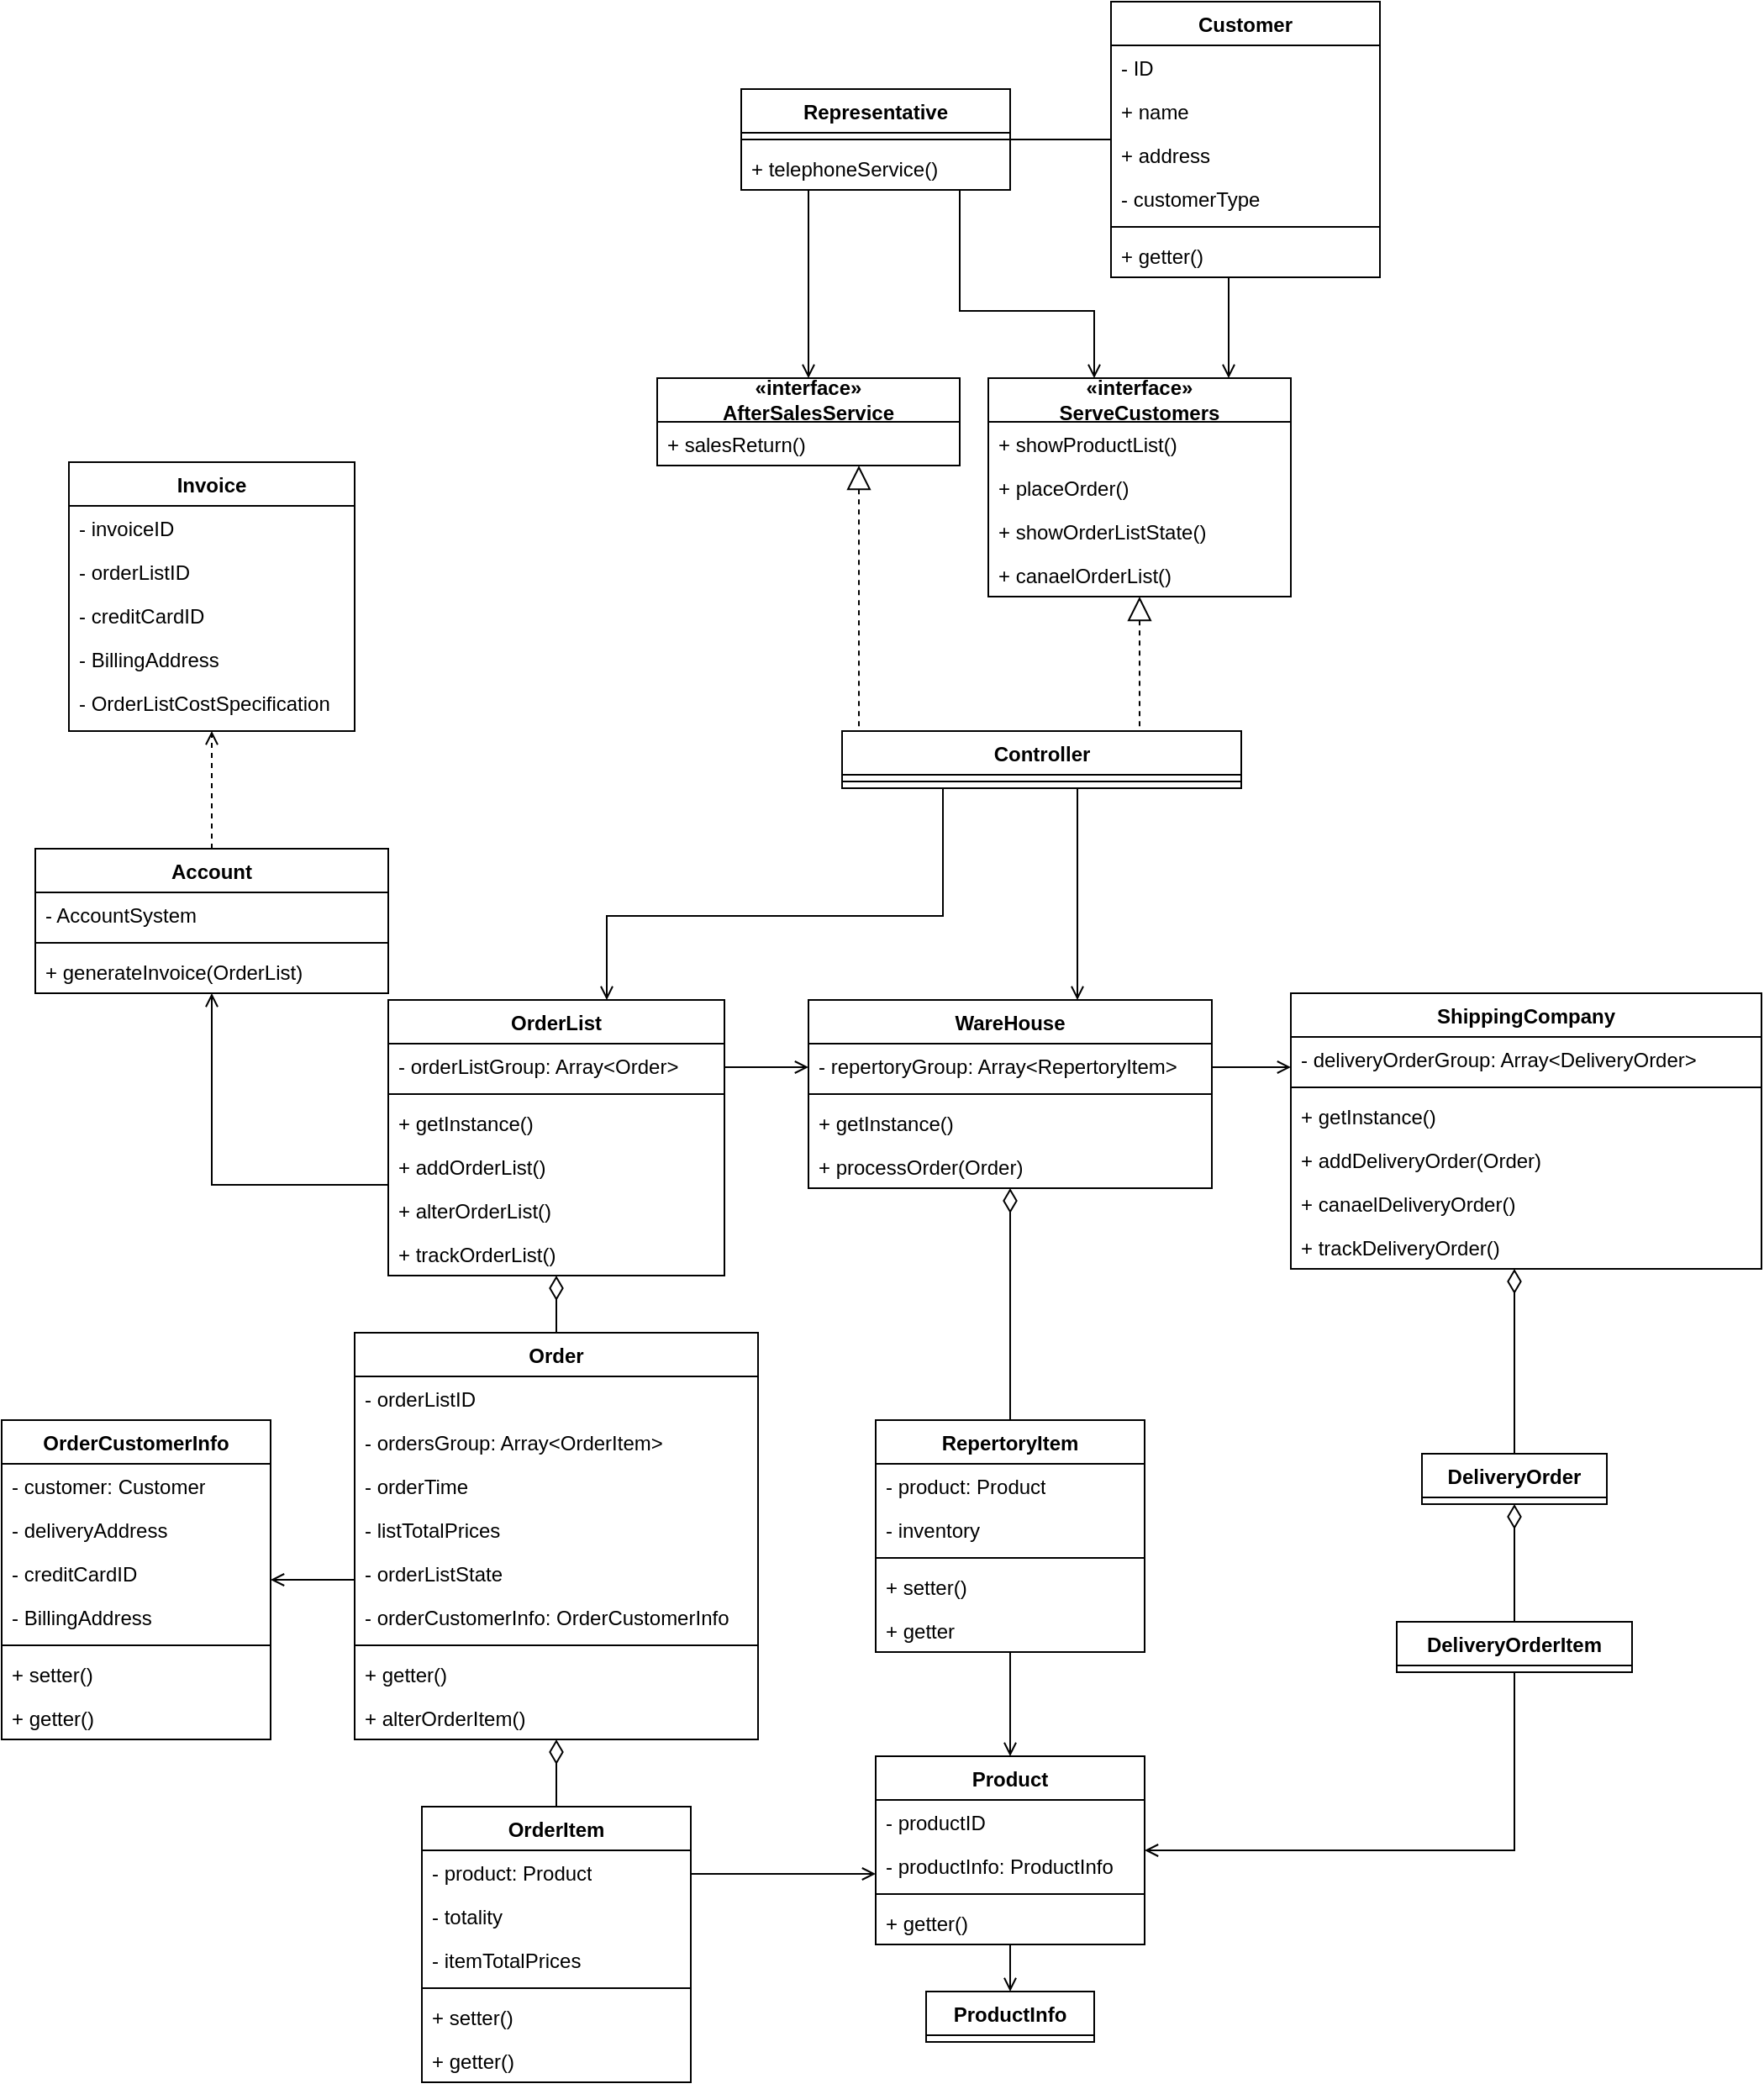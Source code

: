 <mxfile version="24.4.9" type="github" pages="2">
  <diagram name="第 1 页" id="YoLmvKz0ONcq8kvsNemW">
    <mxGraphModel dx="1489" dy="1982" grid="1" gridSize="10" guides="1" tooltips="1" connect="1" arrows="1" fold="1" page="1" pageScale="1" pageWidth="827" pageHeight="1169" math="0" shadow="0">
      <root>
        <mxCell id="0" />
        <mxCell id="1" parent="0" />
        <mxCell id="dGnYGbXjehw-PW8UkwW5-11" style="edgeStyle=orthogonalEdgeStyle;rounded=0;orthogonalLoop=1;jettySize=auto;html=1;endArrow=none;endFill=0;" edge="1" parent="1" source="kag4OPYqTZF7L1LVvonz-3" target="kag4OPYqTZF7L1LVvonz-12">
          <mxGeometry relative="1" as="geometry" />
        </mxCell>
        <mxCell id="dGnYGbXjehw-PW8UkwW5-14" style="edgeStyle=orthogonalEdgeStyle;rounded=0;orthogonalLoop=1;jettySize=auto;html=1;endArrow=open;endFill=0;" edge="1" parent="1" source="kag4OPYqTZF7L1LVvonz-3" target="kag4OPYqTZF7L1LVvonz-122">
          <mxGeometry relative="1" as="geometry">
            <Array as="points">
              <mxPoint x="970" y="-40" />
              <mxPoint x="970" y="-40" />
            </Array>
          </mxGeometry>
        </mxCell>
        <mxCell id="kag4OPYqTZF7L1LVvonz-3" value="Customer" style="swimlane;fontStyle=1;align=center;verticalAlign=top;childLayout=stackLayout;horizontal=1;startSize=26;horizontalStack=0;resizeParent=1;resizeParentMax=0;resizeLast=0;collapsible=1;marginBottom=0;whiteSpace=wrap;html=1;movable=1;resizable=1;rotatable=1;deletable=1;editable=1;locked=0;connectable=1;" parent="1" vertex="1">
          <mxGeometry x="900" y="-224" width="160" height="164" as="geometry" />
        </mxCell>
        <mxCell id="kag4OPYqTZF7L1LVvonz-4" value="- ID" style="text;strokeColor=none;fillColor=none;align=left;verticalAlign=top;spacingLeft=4;spacingRight=4;overflow=hidden;rotatable=1;points=[[0,0.5],[1,0.5]];portConstraint=eastwest;whiteSpace=wrap;html=1;movable=1;resizable=1;deletable=1;editable=1;locked=0;connectable=1;" parent="kag4OPYqTZF7L1LVvonz-3" vertex="1">
          <mxGeometry y="26" width="160" height="26" as="geometry" />
        </mxCell>
        <mxCell id="kag4OPYqTZF7L1LVvonz-5" value="+ name" style="text;strokeColor=none;fillColor=none;align=left;verticalAlign=top;spacingLeft=4;spacingRight=4;overflow=hidden;rotatable=1;points=[[0,0.5],[1,0.5]];portConstraint=eastwest;whiteSpace=wrap;html=1;movable=1;resizable=1;deletable=1;editable=1;locked=0;connectable=1;" parent="kag4OPYqTZF7L1LVvonz-3" vertex="1">
          <mxGeometry y="52" width="160" height="26" as="geometry" />
        </mxCell>
        <mxCell id="kag4OPYqTZF7L1LVvonz-6" value="+ address" style="text;strokeColor=none;fillColor=none;align=left;verticalAlign=top;spacingLeft=4;spacingRight=4;overflow=hidden;rotatable=1;points=[[0,0.5],[1,0.5]];portConstraint=eastwest;whiteSpace=wrap;html=1;movable=1;resizable=1;deletable=1;editable=1;locked=0;connectable=1;" parent="kag4OPYqTZF7L1LVvonz-3" vertex="1">
          <mxGeometry y="78" width="160" height="26" as="geometry" />
        </mxCell>
        <mxCell id="kag4OPYqTZF7L1LVvonz-7" value="- customerType" style="text;strokeColor=none;fillColor=none;align=left;verticalAlign=top;spacingLeft=4;spacingRight=4;overflow=hidden;rotatable=1;points=[[0,0.5],[1,0.5]];portConstraint=eastwest;whiteSpace=wrap;html=1;movable=1;resizable=1;deletable=1;editable=1;locked=0;connectable=1;" parent="kag4OPYqTZF7L1LVvonz-3" vertex="1">
          <mxGeometry y="104" width="160" height="26" as="geometry" />
        </mxCell>
        <mxCell id="kag4OPYqTZF7L1LVvonz-8" value="" style="line;strokeWidth=1;fillColor=none;align=left;verticalAlign=middle;spacingTop=-1;spacingLeft=3;spacingRight=3;rotatable=1;labelPosition=right;points=[];portConstraint=eastwest;strokeColor=inherit;movable=1;resizable=1;deletable=1;editable=1;locked=0;connectable=1;" parent="kag4OPYqTZF7L1LVvonz-3" vertex="1">
          <mxGeometry y="130" width="160" height="8" as="geometry" />
        </mxCell>
        <mxCell id="kag4OPYqTZF7L1LVvonz-9" value="+ getter()" style="text;strokeColor=none;fillColor=none;align=left;verticalAlign=top;spacingLeft=4;spacingRight=4;overflow=hidden;rotatable=1;points=[[0,0.5],[1,0.5]];portConstraint=eastwest;whiteSpace=wrap;html=1;movable=1;resizable=1;deletable=1;editable=1;locked=0;connectable=1;" parent="kag4OPYqTZF7L1LVvonz-3" vertex="1">
          <mxGeometry y="138" width="160" height="26" as="geometry" />
        </mxCell>
        <mxCell id="dGnYGbXjehw-PW8UkwW5-13" style="edgeStyle=orthogonalEdgeStyle;rounded=0;orthogonalLoop=1;jettySize=auto;html=1;endArrow=open;endFill=0;" edge="1" parent="1" source="kag4OPYqTZF7L1LVvonz-12" target="kag4OPYqTZF7L1LVvonz-129">
          <mxGeometry relative="1" as="geometry">
            <Array as="points">
              <mxPoint x="720" y="-80" />
              <mxPoint x="720" y="-80" />
            </Array>
          </mxGeometry>
        </mxCell>
        <mxCell id="dGnYGbXjehw-PW8UkwW5-15" style="edgeStyle=orthogonalEdgeStyle;rounded=0;orthogonalLoop=1;jettySize=auto;html=1;endArrow=open;endFill=0;" edge="1" parent="1" source="kag4OPYqTZF7L1LVvonz-12" target="kag4OPYqTZF7L1LVvonz-122">
          <mxGeometry relative="1" as="geometry">
            <Array as="points">
              <mxPoint x="810" y="-40" />
              <mxPoint x="890" y="-40" />
            </Array>
          </mxGeometry>
        </mxCell>
        <mxCell id="kag4OPYqTZF7L1LVvonz-12" value="Representative" style="swimlane;fontStyle=1;align=center;verticalAlign=top;childLayout=stackLayout;horizontal=1;startSize=26;horizontalStack=0;resizeParent=1;resizeParentMax=0;resizeLast=0;collapsible=1;marginBottom=0;whiteSpace=wrap;html=1;movable=1;resizable=1;rotatable=1;deletable=1;editable=1;locked=0;connectable=1;" parent="1" vertex="1">
          <mxGeometry x="680" y="-172" width="160" height="60" as="geometry" />
        </mxCell>
        <mxCell id="kag4OPYqTZF7L1LVvonz-13" value="" style="line;strokeWidth=1;fillColor=none;align=left;verticalAlign=middle;spacingTop=-1;spacingLeft=3;spacingRight=3;rotatable=1;labelPosition=right;points=[];portConstraint=eastwest;strokeColor=inherit;movable=1;resizable=1;deletable=1;editable=1;locked=0;connectable=1;" parent="kag4OPYqTZF7L1LVvonz-12" vertex="1">
          <mxGeometry y="26" width="160" height="8" as="geometry" />
        </mxCell>
        <mxCell id="kag4OPYqTZF7L1LVvonz-14" value="+ telephoneService()" style="text;strokeColor=none;fillColor=none;align=left;verticalAlign=top;spacingLeft=4;spacingRight=4;overflow=hidden;rotatable=1;points=[[0,0.5],[1,0.5]];portConstraint=eastwest;whiteSpace=wrap;html=1;movable=1;resizable=1;deletable=1;editable=1;locked=0;connectable=1;" parent="kag4OPYqTZF7L1LVvonz-12" vertex="1">
          <mxGeometry y="34" width="160" height="26" as="geometry" />
        </mxCell>
        <mxCell id="dGnYGbXjehw-PW8UkwW5-10" style="edgeStyle=orthogonalEdgeStyle;rounded=0;orthogonalLoop=1;jettySize=auto;html=1;endArrow=open;endFill=0;" edge="1" parent="1" source="kag4OPYqTZF7L1LVvonz-16" target="kag4OPYqTZF7L1LVvonz-21">
          <mxGeometry relative="1" as="geometry" />
        </mxCell>
        <mxCell id="kag4OPYqTZF7L1LVvonz-16" value="Product" style="swimlane;fontStyle=1;align=center;verticalAlign=top;childLayout=stackLayout;horizontal=1;startSize=26;horizontalStack=0;resizeParent=1;resizeParentMax=0;resizeLast=0;collapsible=1;marginBottom=0;whiteSpace=wrap;html=1;movable=1;resizable=1;rotatable=1;deletable=1;editable=1;locked=0;connectable=1;" parent="1" vertex="1">
          <mxGeometry x="760" y="820" width="160" height="112" as="geometry" />
        </mxCell>
        <mxCell id="kag4OPYqTZF7L1LVvonz-17" value="- productID" style="text;strokeColor=none;fillColor=none;align=left;verticalAlign=top;spacingLeft=4;spacingRight=4;overflow=hidden;rotatable=1;points=[[0,0.5],[1,0.5]];portConstraint=eastwest;whiteSpace=wrap;html=1;movable=1;resizable=1;deletable=1;editable=1;locked=0;connectable=1;" parent="kag4OPYqTZF7L1LVvonz-16" vertex="1">
          <mxGeometry y="26" width="160" height="26" as="geometry" />
        </mxCell>
        <mxCell id="kag4OPYqTZF7L1LVvonz-18" value="- productInfo: ProductInfo" style="text;strokeColor=none;fillColor=none;align=left;verticalAlign=top;spacingLeft=4;spacingRight=4;overflow=hidden;rotatable=1;points=[[0,0.5],[1,0.5]];portConstraint=eastwest;whiteSpace=wrap;html=1;movable=1;resizable=1;deletable=1;editable=1;locked=0;connectable=1;" parent="kag4OPYqTZF7L1LVvonz-16" vertex="1">
          <mxGeometry y="52" width="160" height="26" as="geometry" />
        </mxCell>
        <mxCell id="kag4OPYqTZF7L1LVvonz-19" value="" style="line;strokeWidth=1;fillColor=none;align=left;verticalAlign=middle;spacingTop=-1;spacingLeft=3;spacingRight=3;rotatable=1;labelPosition=right;points=[];portConstraint=eastwest;strokeColor=inherit;movable=1;resizable=1;deletable=1;editable=1;locked=0;connectable=1;" parent="kag4OPYqTZF7L1LVvonz-16" vertex="1">
          <mxGeometry y="78" width="160" height="8" as="geometry" />
        </mxCell>
        <mxCell id="kag4OPYqTZF7L1LVvonz-20" value="+ getter()" style="text;strokeColor=none;fillColor=none;align=left;verticalAlign=top;spacingLeft=4;spacingRight=4;overflow=hidden;rotatable=1;points=[[0,0.5],[1,0.5]];portConstraint=eastwest;whiteSpace=wrap;html=1;movable=1;resizable=1;deletable=1;editable=1;locked=0;connectable=1;" parent="kag4OPYqTZF7L1LVvonz-16" vertex="1">
          <mxGeometry y="86" width="160" height="26" as="geometry" />
        </mxCell>
        <mxCell id="kag4OPYqTZF7L1LVvonz-21" value="&lt;div style=&quot;text-align: left;&quot;&gt;&lt;span style=&quot;background-color: initial;&quot;&gt;ProductInfo&lt;/span&gt;&lt;/div&gt;" style="swimlane;fontStyle=1;align=center;verticalAlign=top;childLayout=stackLayout;horizontal=1;startSize=26;horizontalStack=0;resizeParent=1;resizeParentMax=0;resizeLast=0;collapsible=1;marginBottom=0;whiteSpace=wrap;html=1;movable=1;resizable=1;rotatable=1;deletable=1;editable=1;locked=0;connectable=1;" parent="1" vertex="1" collapsed="1">
          <mxGeometry x="790" y="960" width="100" height="30" as="geometry">
            <mxRectangle x="760" y="980" width="160" height="164" as="alternateBounds" />
          </mxGeometry>
        </mxCell>
        <mxCell id="kag4OPYqTZF7L1LVvonz-22" value="+ productID" style="text;strokeColor=none;fillColor=none;align=left;verticalAlign=top;spacingLeft=4;spacingRight=4;overflow=hidden;rotatable=1;points=[[0,0.5],[1,0.5]];portConstraint=eastwest;whiteSpace=wrap;html=1;movable=1;resizable=1;deletable=1;editable=1;locked=0;connectable=1;" parent="kag4OPYqTZF7L1LVvonz-21" vertex="1">
          <mxGeometry y="26" width="160" height="26" as="geometry" />
        </mxCell>
        <mxCell id="kag4OPYqTZF7L1LVvonz-23" value="+ productName" style="text;strokeColor=none;fillColor=none;align=left;verticalAlign=top;spacingLeft=4;spacingRight=4;overflow=hidden;rotatable=1;points=[[0,0.5],[1,0.5]];portConstraint=eastwest;whiteSpace=wrap;html=1;movable=1;resizable=1;deletable=1;editable=1;locked=0;connectable=1;" parent="kag4OPYqTZF7L1LVvonz-21" vertex="1">
          <mxGeometry y="52" width="160" height="26" as="geometry" />
        </mxCell>
        <mxCell id="kag4OPYqTZF7L1LVvonz-24" value="+ pric&lt;span style=&quot;background-color: initial;&quot;&gt;e&lt;/span&gt;" style="text;strokeColor=none;fillColor=none;align=left;verticalAlign=top;spacingLeft=4;spacingRight=4;overflow=hidden;rotatable=1;points=[[0,0.5],[1,0.5]];portConstraint=eastwest;whiteSpace=wrap;html=1;movable=1;resizable=1;deletable=1;editable=1;locked=0;connectable=1;" parent="kag4OPYqTZF7L1LVvonz-21" vertex="1">
          <mxGeometry y="78" width="160" height="26" as="geometry" />
        </mxCell>
        <mxCell id="kag4OPYqTZF7L1LVvonz-25" value="+ introduce" style="text;strokeColor=none;fillColor=none;align=left;verticalAlign=top;spacingLeft=4;spacingRight=4;overflow=hidden;rotatable=1;points=[[0,0.5],[1,0.5]];portConstraint=eastwest;whiteSpace=wrap;html=1;movable=1;resizable=1;deletable=1;editable=1;locked=0;connectable=1;" parent="kag4OPYqTZF7L1LVvonz-21" vertex="1">
          <mxGeometry y="104" width="160" height="26" as="geometry" />
        </mxCell>
        <mxCell id="kag4OPYqTZF7L1LVvonz-26" value="+ image" style="text;strokeColor=none;fillColor=none;align=left;verticalAlign=top;spacingLeft=4;spacingRight=4;overflow=hidden;rotatable=1;points=[[0,0.5],[1,0.5]];portConstraint=eastwest;whiteSpace=wrap;html=1;movable=1;resizable=1;deletable=1;editable=1;locked=0;connectable=1;" parent="kag4OPYqTZF7L1LVvonz-21" vertex="1">
          <mxGeometry y="130" width="160" height="26" as="geometry" />
        </mxCell>
        <mxCell id="kag4OPYqTZF7L1LVvonz-27" value="" style="line;strokeWidth=1;fillColor=none;align=left;verticalAlign=middle;spacingTop=-1;spacingLeft=3;spacingRight=3;rotatable=1;labelPosition=right;points=[];portConstraint=eastwest;strokeColor=inherit;movable=1;resizable=1;deletable=1;editable=1;locked=0;connectable=1;" parent="kag4OPYqTZF7L1LVvonz-21" vertex="1">
          <mxGeometry y="156" width="160" height="8" as="geometry" />
        </mxCell>
        <mxCell id="kag4OPYqTZF7L1LVvonz-28" style="edgeStyle=orthogonalEdgeStyle;rounded=0;orthogonalLoop=1;jettySize=auto;html=1;endArrow=none;endFill=0;startArrow=diamondThin;startFill=0;targetPerimeterSpacing=0;sourcePerimeterSpacing=0;endSize=6;startSize=12;movable=1;resizable=1;rotatable=1;deletable=1;editable=1;locked=0;connectable=1;" parent="1" source="kag4OPYqTZF7L1LVvonz-30" target="kag4OPYqTZF7L1LVvonz-41" edge="1">
          <mxGeometry relative="1" as="geometry">
            <Array as="points" />
          </mxGeometry>
        </mxCell>
        <mxCell id="kag4OPYqTZF7L1LVvonz-29" style="edgeStyle=orthogonalEdgeStyle;rounded=0;orthogonalLoop=1;jettySize=auto;html=1;endArrow=open;endFill=0;movable=1;resizable=1;rotatable=1;deletable=1;editable=1;locked=0;connectable=1;" parent="1" source="kag4OPYqTZF7L1LVvonz-30" target="kag4OPYqTZF7L1LVvonz-48" edge="1">
          <mxGeometry relative="1" as="geometry">
            <Array as="points">
              <mxPoint x="440" y="715" />
              <mxPoint x="440" y="715" />
            </Array>
          </mxGeometry>
        </mxCell>
        <mxCell id="kag4OPYqTZF7L1LVvonz-30" value="Order" style="swimlane;fontStyle=1;align=center;verticalAlign=top;childLayout=stackLayout;horizontal=1;startSize=26;horizontalStack=0;resizeParent=1;resizeParentMax=0;resizeLast=0;collapsible=1;marginBottom=0;whiteSpace=wrap;html=1;movable=1;resizable=1;rotatable=1;deletable=1;editable=1;locked=0;connectable=1;" parent="1" vertex="1">
          <mxGeometry x="450" y="568" width="240" height="242" as="geometry" />
        </mxCell>
        <mxCell id="kag4OPYqTZF7L1LVvonz-31" value="- orderListID" style="text;strokeColor=none;fillColor=none;align=left;verticalAlign=top;spacingLeft=4;spacingRight=4;overflow=hidden;rotatable=1;points=[[0,0.5],[1,0.5]];portConstraint=eastwest;whiteSpace=wrap;html=1;movable=1;resizable=1;deletable=1;editable=1;locked=0;connectable=1;" parent="kag4OPYqTZF7L1LVvonz-30" vertex="1">
          <mxGeometry y="26" width="240" height="26" as="geometry" />
        </mxCell>
        <mxCell id="kag4OPYqTZF7L1LVvonz-32" value="- ordersGroup: Array&amp;lt;OrderItem&amp;gt;" style="text;strokeColor=none;fillColor=none;align=left;verticalAlign=top;spacingLeft=4;spacingRight=4;overflow=hidden;rotatable=1;points=[[0,0.5],[1,0.5]];portConstraint=eastwest;whiteSpace=wrap;html=1;movable=1;resizable=1;deletable=1;editable=1;locked=0;connectable=1;" parent="kag4OPYqTZF7L1LVvonz-30" vertex="1">
          <mxGeometry y="52" width="240" height="26" as="geometry" />
        </mxCell>
        <mxCell id="kag4OPYqTZF7L1LVvonz-33" value="- orderTime" style="text;strokeColor=none;fillColor=none;align=left;verticalAlign=top;spacingLeft=4;spacingRight=4;overflow=hidden;rotatable=1;points=[[0,0.5],[1,0.5]];portConstraint=eastwest;whiteSpace=wrap;html=1;movable=1;resizable=1;deletable=1;editable=1;locked=0;connectable=1;" parent="kag4OPYqTZF7L1LVvonz-30" vertex="1">
          <mxGeometry y="78" width="240" height="26" as="geometry" />
        </mxCell>
        <mxCell id="kag4OPYqTZF7L1LVvonz-34" value="- listTotalPrices" style="text;strokeColor=none;fillColor=none;align=left;verticalAlign=top;spacingLeft=4;spacingRight=4;overflow=hidden;rotatable=1;points=[[0,0.5],[1,0.5]];portConstraint=eastwest;whiteSpace=wrap;html=1;movable=1;resizable=1;deletable=1;editable=1;locked=0;connectable=1;" parent="kag4OPYqTZF7L1LVvonz-30" vertex="1">
          <mxGeometry y="104" width="240" height="26" as="geometry" />
        </mxCell>
        <mxCell id="kag4OPYqTZF7L1LVvonz-35" value="- orderListState" style="text;strokeColor=none;fillColor=none;align=left;verticalAlign=top;spacingLeft=4;spacingRight=4;overflow=hidden;rotatable=1;points=[[0,0.5],[1,0.5]];portConstraint=eastwest;whiteSpace=wrap;html=1;movable=1;resizable=1;deletable=1;editable=1;locked=0;connectable=1;" parent="kag4OPYqTZF7L1LVvonz-30" vertex="1">
          <mxGeometry y="130" width="240" height="26" as="geometry" />
        </mxCell>
        <mxCell id="kag4OPYqTZF7L1LVvonz-36" value="- orderCustomerInfo: OrderCustomerInfo" style="text;strokeColor=none;fillColor=none;align=left;verticalAlign=top;spacingLeft=4;spacingRight=4;overflow=hidden;rotatable=1;points=[[0,0.5],[1,0.5]];portConstraint=eastwest;whiteSpace=wrap;html=1;movable=1;resizable=1;deletable=1;editable=1;locked=0;connectable=1;" parent="kag4OPYqTZF7L1LVvonz-30" vertex="1">
          <mxGeometry y="156" width="240" height="26" as="geometry" />
        </mxCell>
        <mxCell id="kag4OPYqTZF7L1LVvonz-37" value="" style="line;strokeWidth=1;fillColor=none;align=left;verticalAlign=middle;spacingTop=-1;spacingLeft=3;spacingRight=3;rotatable=1;labelPosition=right;points=[];portConstraint=eastwest;strokeColor=inherit;movable=1;resizable=1;deletable=1;editable=1;locked=0;connectable=1;" parent="kag4OPYqTZF7L1LVvonz-30" vertex="1">
          <mxGeometry y="182" width="240" height="8" as="geometry" />
        </mxCell>
        <mxCell id="kag4OPYqTZF7L1LVvonz-38" value="+ getter()" style="text;strokeColor=none;fillColor=none;align=left;verticalAlign=top;spacingLeft=4;spacingRight=4;overflow=hidden;rotatable=1;points=[[0,0.5],[1,0.5]];portConstraint=eastwest;whiteSpace=wrap;html=1;movable=1;resizable=1;deletable=1;editable=1;locked=0;connectable=1;" parent="kag4OPYqTZF7L1LVvonz-30" vertex="1">
          <mxGeometry y="190" width="240" height="26" as="geometry" />
        </mxCell>
        <mxCell id="kag4OPYqTZF7L1LVvonz-39" value="+ alterOrderItem()" style="text;strokeColor=none;fillColor=none;align=left;verticalAlign=top;spacingLeft=4;spacingRight=4;overflow=hidden;rotatable=1;points=[[0,0.5],[1,0.5]];portConstraint=eastwest;whiteSpace=wrap;html=1;movable=1;resizable=1;deletable=1;editable=1;locked=0;connectable=1;" parent="kag4OPYqTZF7L1LVvonz-30" vertex="1">
          <mxGeometry y="216" width="240" height="26" as="geometry" />
        </mxCell>
        <mxCell id="kag4OPYqTZF7L1LVvonz-40" style="edgeStyle=orthogonalEdgeStyle;rounded=0;orthogonalLoop=1;jettySize=auto;html=1;endArrow=open;endFill=0;movable=1;resizable=1;rotatable=1;deletable=1;editable=1;locked=0;connectable=1;" parent="1" source="kag4OPYqTZF7L1LVvonz-41" target="kag4OPYqTZF7L1LVvonz-16" edge="1">
          <mxGeometry relative="1" as="geometry">
            <Array as="points">
              <mxPoint x="680" y="890" />
              <mxPoint x="680" y="890" />
            </Array>
          </mxGeometry>
        </mxCell>
        <mxCell id="kag4OPYqTZF7L1LVvonz-41" value="OrderItem" style="swimlane;fontStyle=1;align=center;verticalAlign=top;childLayout=stackLayout;horizontal=1;startSize=26;horizontalStack=0;resizeParent=1;resizeParentMax=0;resizeLast=0;collapsible=1;marginBottom=0;whiteSpace=wrap;html=1;movable=1;resizable=1;rotatable=1;deletable=1;editable=1;locked=0;connectable=1;" parent="1" vertex="1">
          <mxGeometry x="490" y="850" width="160" height="164" as="geometry" />
        </mxCell>
        <mxCell id="kag4OPYqTZF7L1LVvonz-42" value="- product: Product" style="text;strokeColor=none;fillColor=none;align=left;verticalAlign=top;spacingLeft=4;spacingRight=4;overflow=hidden;rotatable=1;points=[[0,0.5],[1,0.5]];portConstraint=eastwest;whiteSpace=wrap;html=1;movable=1;resizable=1;deletable=1;editable=1;locked=0;connectable=1;" parent="kag4OPYqTZF7L1LVvonz-41" vertex="1">
          <mxGeometry y="26" width="160" height="26" as="geometry" />
        </mxCell>
        <mxCell id="kag4OPYqTZF7L1LVvonz-43" value="-&amp;nbsp;totality" style="text;strokeColor=none;fillColor=none;align=left;verticalAlign=top;spacingLeft=4;spacingRight=4;overflow=hidden;rotatable=1;points=[[0,0.5],[1,0.5]];portConstraint=eastwest;whiteSpace=wrap;html=1;movable=1;resizable=1;deletable=1;editable=1;locked=0;connectable=1;" parent="kag4OPYqTZF7L1LVvonz-41" vertex="1">
          <mxGeometry y="52" width="160" height="26" as="geometry" />
        </mxCell>
        <mxCell id="kag4OPYqTZF7L1LVvonz-44" value="- itemTotalPrices" style="text;strokeColor=none;fillColor=none;align=left;verticalAlign=top;spacingLeft=4;spacingRight=4;overflow=hidden;rotatable=1;points=[[0,0.5],[1,0.5]];portConstraint=eastwest;whiteSpace=wrap;html=1;movable=1;resizable=1;deletable=1;editable=1;locked=0;connectable=1;" parent="kag4OPYqTZF7L1LVvonz-41" vertex="1">
          <mxGeometry y="78" width="160" height="26" as="geometry" />
        </mxCell>
        <mxCell id="kag4OPYqTZF7L1LVvonz-45" value="" style="line;strokeWidth=1;fillColor=none;align=left;verticalAlign=middle;spacingTop=-1;spacingLeft=3;spacingRight=3;rotatable=1;labelPosition=right;points=[];portConstraint=eastwest;strokeColor=inherit;movable=1;resizable=1;deletable=1;editable=1;locked=0;connectable=1;" parent="kag4OPYqTZF7L1LVvonz-41" vertex="1">
          <mxGeometry y="104" width="160" height="8" as="geometry" />
        </mxCell>
        <mxCell id="kag4OPYqTZF7L1LVvonz-46" value="+ setter()" style="text;strokeColor=none;fillColor=none;align=left;verticalAlign=top;spacingLeft=4;spacingRight=4;overflow=hidden;rotatable=1;points=[[0,0.5],[1,0.5]];portConstraint=eastwest;whiteSpace=wrap;html=1;movable=1;resizable=1;deletable=1;editable=1;locked=0;connectable=1;" parent="kag4OPYqTZF7L1LVvonz-41" vertex="1">
          <mxGeometry y="112" width="160" height="26" as="geometry" />
        </mxCell>
        <mxCell id="kag4OPYqTZF7L1LVvonz-47" value="+ getter()" style="text;strokeColor=none;fillColor=none;align=left;verticalAlign=top;spacingLeft=4;spacingRight=4;overflow=hidden;rotatable=1;points=[[0,0.5],[1,0.5]];portConstraint=eastwest;whiteSpace=wrap;html=1;movable=1;resizable=1;deletable=1;editable=1;locked=0;connectable=1;" parent="kag4OPYqTZF7L1LVvonz-41" vertex="1">
          <mxGeometry y="138" width="160" height="26" as="geometry" />
        </mxCell>
        <mxCell id="kag4OPYqTZF7L1LVvonz-48" value="&lt;span style=&quot;text-align: left;&quot;&gt;OrderCustomerInfo&lt;/span&gt;" style="swimlane;fontStyle=1;align=center;verticalAlign=top;childLayout=stackLayout;horizontal=1;startSize=26;horizontalStack=0;resizeParent=1;resizeParentMax=0;resizeLast=0;collapsible=1;marginBottom=0;whiteSpace=wrap;html=1;movable=1;resizable=1;rotatable=1;deletable=1;editable=1;locked=0;connectable=1;" parent="1" vertex="1">
          <mxGeometry x="240" y="620" width="160" height="190" as="geometry" />
        </mxCell>
        <mxCell id="kag4OPYqTZF7L1LVvonz-49" value="- customer: Customer" style="text;strokeColor=none;fillColor=none;align=left;verticalAlign=top;spacingLeft=4;spacingRight=4;overflow=hidden;rotatable=1;points=[[0,0.5],[1,0.5]];portConstraint=eastwest;whiteSpace=wrap;html=1;movable=1;resizable=1;deletable=1;editable=1;locked=0;connectable=1;" parent="kag4OPYqTZF7L1LVvonz-48" vertex="1">
          <mxGeometry y="26" width="160" height="26" as="geometry" />
        </mxCell>
        <mxCell id="kag4OPYqTZF7L1LVvonz-50" value="- deliveryAddress" style="text;strokeColor=none;fillColor=none;align=left;verticalAlign=top;spacingLeft=4;spacingRight=4;overflow=hidden;rotatable=1;points=[[0,0.5],[1,0.5]];portConstraint=eastwest;whiteSpace=wrap;html=1;movable=1;resizable=1;deletable=1;editable=1;locked=0;connectable=1;" parent="kag4OPYqTZF7L1LVvonz-48" vertex="1">
          <mxGeometry y="52" width="160" height="26" as="geometry" />
        </mxCell>
        <mxCell id="kag4OPYqTZF7L1LVvonz-51" value="- creditCardID" style="text;strokeColor=none;fillColor=none;align=left;verticalAlign=top;spacingLeft=4;spacingRight=4;overflow=hidden;rotatable=1;points=[[0,0.5],[1,0.5]];portConstraint=eastwest;whiteSpace=wrap;html=1;movable=1;resizable=1;deletable=1;editable=1;locked=0;connectable=1;" parent="kag4OPYqTZF7L1LVvonz-48" vertex="1">
          <mxGeometry y="78" width="160" height="26" as="geometry" />
        </mxCell>
        <mxCell id="kag4OPYqTZF7L1LVvonz-52" value="- BillingAddress" style="text;strokeColor=none;fillColor=none;align=left;verticalAlign=top;spacingLeft=4;spacingRight=4;overflow=hidden;rotatable=1;points=[[0,0.5],[1,0.5]];portConstraint=eastwest;whiteSpace=wrap;html=1;movable=1;resizable=1;deletable=1;editable=1;locked=0;connectable=1;" parent="kag4OPYqTZF7L1LVvonz-48" vertex="1">
          <mxGeometry y="104" width="160" height="26" as="geometry" />
        </mxCell>
        <mxCell id="kag4OPYqTZF7L1LVvonz-53" value="" style="line;strokeWidth=1;fillColor=none;align=left;verticalAlign=middle;spacingTop=-1;spacingLeft=3;spacingRight=3;rotatable=1;labelPosition=right;points=[];portConstraint=eastwest;strokeColor=inherit;movable=1;resizable=1;deletable=1;editable=1;locked=0;connectable=1;" parent="kag4OPYqTZF7L1LVvonz-48" vertex="1">
          <mxGeometry y="130" width="160" height="8" as="geometry" />
        </mxCell>
        <mxCell id="kag4OPYqTZF7L1LVvonz-54" value="+ setter()" style="text;strokeColor=none;fillColor=none;align=left;verticalAlign=top;spacingLeft=4;spacingRight=4;overflow=hidden;rotatable=1;points=[[0,0.5],[1,0.5]];portConstraint=eastwest;whiteSpace=wrap;html=1;movable=1;resizable=1;deletable=1;editable=1;locked=0;connectable=1;" parent="kag4OPYqTZF7L1LVvonz-48" vertex="1">
          <mxGeometry y="138" width="160" height="26" as="geometry" />
        </mxCell>
        <mxCell id="kag4OPYqTZF7L1LVvonz-55" value="+ getter()" style="text;strokeColor=none;fillColor=none;align=left;verticalAlign=top;spacingLeft=4;spacingRight=4;overflow=hidden;rotatable=1;points=[[0,0.5],[1,0.5]];portConstraint=eastwest;whiteSpace=wrap;html=1;movable=1;resizable=1;deletable=1;editable=1;locked=0;connectable=1;" parent="kag4OPYqTZF7L1LVvonz-48" vertex="1">
          <mxGeometry y="164" width="160" height="26" as="geometry" />
        </mxCell>
        <mxCell id="kag4OPYqTZF7L1LVvonz-56" style="edgeStyle=orthogonalEdgeStyle;rounded=0;orthogonalLoop=1;jettySize=auto;html=1;endArrow=none;endFill=0;entryX=0.5;entryY=0;entryDx=0;entryDy=0;startArrow=diamondThin;startFill=0;startSize=12;movable=1;resizable=1;rotatable=1;deletable=1;editable=1;locked=0;connectable=1;" parent="1" source="kag4OPYqTZF7L1LVvonz-57" target="kag4OPYqTZF7L1LVvonz-63" edge="1">
          <mxGeometry relative="1" as="geometry">
            <Array as="points">
              <mxPoint x="840" y="580" />
              <mxPoint x="840" y="580" />
            </Array>
          </mxGeometry>
        </mxCell>
        <mxCell id="dGnYGbXjehw-PW8UkwW5-7" style="edgeStyle=orthogonalEdgeStyle;rounded=0;orthogonalLoop=1;jettySize=auto;html=1;endArrow=open;endFill=0;" edge="1" parent="1" source="kag4OPYqTZF7L1LVvonz-57" target="kag4OPYqTZF7L1LVvonz-85">
          <mxGeometry relative="1" as="geometry">
            <Array as="points">
              <mxPoint x="980" y="410" />
              <mxPoint x="980" y="410" />
            </Array>
          </mxGeometry>
        </mxCell>
        <mxCell id="kag4OPYqTZF7L1LVvonz-57" value="WareHouse" style="swimlane;fontStyle=1;align=center;verticalAlign=top;childLayout=stackLayout;horizontal=1;startSize=26;horizontalStack=0;resizeParent=1;resizeParentMax=0;resizeLast=0;collapsible=1;marginBottom=0;whiteSpace=wrap;html=1;movable=1;resizable=1;rotatable=1;deletable=1;editable=1;locked=0;connectable=1;" parent="1" vertex="1">
          <mxGeometry x="720" y="370" width="240" height="112" as="geometry" />
        </mxCell>
        <mxCell id="kag4OPYqTZF7L1LVvonz-58" value="- repertoryGroup: Array&amp;lt;RepertoryItem&amp;gt;&amp;nbsp;" style="text;strokeColor=none;fillColor=none;align=left;verticalAlign=top;spacingLeft=4;spacingRight=4;overflow=hidden;rotatable=1;points=[[0,0.5],[1,0.5]];portConstraint=eastwest;whiteSpace=wrap;html=1;movable=1;resizable=1;deletable=1;editable=1;locked=0;connectable=1;" parent="kag4OPYqTZF7L1LVvonz-57" vertex="1">
          <mxGeometry y="26" width="240" height="26" as="geometry" />
        </mxCell>
        <mxCell id="kag4OPYqTZF7L1LVvonz-59" value="" style="line;strokeWidth=1;fillColor=none;align=left;verticalAlign=middle;spacingTop=-1;spacingLeft=3;spacingRight=3;rotatable=1;labelPosition=right;points=[];portConstraint=eastwest;strokeColor=inherit;movable=1;resizable=1;deletable=1;editable=1;locked=0;connectable=1;" parent="kag4OPYqTZF7L1LVvonz-57" vertex="1">
          <mxGeometry y="52" width="240" height="8" as="geometry" />
        </mxCell>
        <mxCell id="kag4OPYqTZF7L1LVvonz-137" value="+ getInstance()" style="text;strokeColor=none;fillColor=none;align=left;verticalAlign=top;spacingLeft=4;spacingRight=4;overflow=hidden;rotatable=0;points=[[0,0.5],[1,0.5]];portConstraint=eastwest;whiteSpace=wrap;html=1;" parent="kag4OPYqTZF7L1LVvonz-57" vertex="1">
          <mxGeometry y="60" width="240" height="26" as="geometry" />
        </mxCell>
        <mxCell id="dGnYGbXjehw-PW8UkwW5-1" value="+ processOrder(Order)" style="text;strokeColor=none;fillColor=none;align=left;verticalAlign=top;spacingLeft=4;spacingRight=4;overflow=hidden;rotatable=0;points=[[0,0.5],[1,0.5]];portConstraint=eastwest;whiteSpace=wrap;html=1;" vertex="1" parent="kag4OPYqTZF7L1LVvonz-57">
          <mxGeometry y="86" width="240" height="26" as="geometry" />
        </mxCell>
        <mxCell id="dGnYGbXjehw-PW8UkwW5-9" style="edgeStyle=orthogonalEdgeStyle;rounded=0;orthogonalLoop=1;jettySize=auto;html=1;endArrow=open;endFill=0;" edge="1" parent="1" source="kag4OPYqTZF7L1LVvonz-63" target="kag4OPYqTZF7L1LVvonz-16">
          <mxGeometry relative="1" as="geometry" />
        </mxCell>
        <mxCell id="kag4OPYqTZF7L1LVvonz-63" value="RepertoryItem" style="swimlane;fontStyle=1;align=center;verticalAlign=top;childLayout=stackLayout;horizontal=1;startSize=26;horizontalStack=0;resizeParent=1;resizeParentMax=0;resizeLast=0;collapsible=1;marginBottom=0;whiteSpace=wrap;html=1;movable=1;resizable=1;rotatable=1;deletable=1;editable=1;locked=0;connectable=1;" parent="1" vertex="1">
          <mxGeometry x="760" y="620" width="160" height="138" as="geometry">
            <mxRectangle x="610" y="420" width="120" height="30" as="alternateBounds" />
          </mxGeometry>
        </mxCell>
        <mxCell id="kag4OPYqTZF7L1LVvonz-64" value="- product: Product" style="text;strokeColor=none;fillColor=none;align=left;verticalAlign=top;spacingLeft=4;spacingRight=4;overflow=hidden;rotatable=1;points=[[0,0.5],[1,0.5]];portConstraint=eastwest;whiteSpace=wrap;html=1;movable=1;resizable=1;deletable=1;editable=1;locked=0;connectable=1;" parent="kag4OPYqTZF7L1LVvonz-63" vertex="1">
          <mxGeometry y="26" width="160" height="26" as="geometry" />
        </mxCell>
        <mxCell id="kag4OPYqTZF7L1LVvonz-65" value="-&amp;nbsp;&lt;span style=&quot;background-color: initial;&quot;&gt;inventory&lt;/span&gt;" style="text;strokeColor=none;fillColor=none;align=left;verticalAlign=top;spacingLeft=4;spacingRight=4;overflow=hidden;rotatable=1;points=[[0,0.5],[1,0.5]];portConstraint=eastwest;whiteSpace=wrap;html=1;movable=1;resizable=1;deletable=1;editable=1;locked=0;connectable=1;" parent="kag4OPYqTZF7L1LVvonz-63" vertex="1">
          <mxGeometry y="52" width="160" height="26" as="geometry" />
        </mxCell>
        <mxCell id="kag4OPYqTZF7L1LVvonz-66" value="" style="line;strokeWidth=1;fillColor=none;align=left;verticalAlign=middle;spacingTop=-1;spacingLeft=3;spacingRight=3;rotatable=1;labelPosition=right;points=[];portConstraint=eastwest;strokeColor=inherit;movable=1;resizable=1;deletable=1;editable=1;locked=0;connectable=1;" parent="kag4OPYqTZF7L1LVvonz-63" vertex="1">
          <mxGeometry y="78" width="160" height="8" as="geometry" />
        </mxCell>
        <mxCell id="kag4OPYqTZF7L1LVvonz-67" value="+ setter()" style="text;strokeColor=none;fillColor=none;align=left;verticalAlign=top;spacingLeft=4;spacingRight=4;overflow=hidden;rotatable=1;points=[[0,0.5],[1,0.5]];portConstraint=eastwest;whiteSpace=wrap;html=1;movable=1;resizable=1;deletable=1;editable=1;locked=0;connectable=1;" parent="kag4OPYqTZF7L1LVvonz-63" vertex="1">
          <mxGeometry y="86" width="160" height="26" as="geometry" />
        </mxCell>
        <mxCell id="kag4OPYqTZF7L1LVvonz-68" value="+ getter" style="text;strokeColor=none;fillColor=none;align=left;verticalAlign=top;spacingLeft=4;spacingRight=4;overflow=hidden;rotatable=1;points=[[0,0.5],[1,0.5]];portConstraint=eastwest;whiteSpace=wrap;html=1;movable=1;resizable=1;deletable=1;editable=1;locked=0;connectable=1;" parent="kag4OPYqTZF7L1LVvonz-63" vertex="1">
          <mxGeometry y="112" width="160" height="26" as="geometry" />
        </mxCell>
        <mxCell id="kag4OPYqTZF7L1LVvonz-69" style="edgeStyle=orthogonalEdgeStyle;rounded=0;orthogonalLoop=1;jettySize=auto;html=1;endArrow=none;endFill=0;startArrow=diamondThin;startFill=0;endSize=6;startSize=12;movable=1;resizable=1;rotatable=1;deletable=1;editable=1;locked=0;connectable=1;" parent="1" source="kag4OPYqTZF7L1LVvonz-70" target="kag4OPYqTZF7L1LVvonz-79" edge="1">
          <mxGeometry relative="1" as="geometry" />
        </mxCell>
        <mxCell id="kag4OPYqTZF7L1LVvonz-70" value="DeliveryOrder" style="swimlane;fontStyle=1;align=center;verticalAlign=top;childLayout=stackLayout;horizontal=1;startSize=26;horizontalStack=0;resizeParent=1;resizeParentMax=0;resizeLast=0;collapsible=1;marginBottom=0;whiteSpace=wrap;html=1;movable=1;resizable=1;rotatable=1;deletable=1;editable=1;locked=0;connectable=1;" parent="1" vertex="1" collapsed="1">
          <mxGeometry x="1085" y="640" width="110" height="30" as="geometry">
            <mxRectangle x="1000" y="620" width="280" height="190" as="alternateBounds" />
          </mxGeometry>
        </mxCell>
        <mxCell id="kag4OPYqTZF7L1LVvonz-71" value="- deliveryOrderID" style="text;strokeColor=none;fillColor=none;align=left;verticalAlign=top;spacingLeft=4;spacingRight=4;overflow=hidden;rotatable=1;points=[[0,0.5],[1,0.5]];portConstraint=eastwest;whiteSpace=wrap;html=1;movable=1;resizable=1;deletable=1;editable=1;locked=0;connectable=1;" parent="kag4OPYqTZF7L1LVvonz-70" vertex="1">
          <mxGeometry y="26" width="280" height="26" as="geometry" />
        </mxCell>
        <mxCell id="kag4OPYqTZF7L1LVvonz-72" value="- deliveryOrdersGroup: Array&amp;lt;DeliveryOrderItem&amp;gt;" style="text;strokeColor=none;fillColor=none;align=left;verticalAlign=top;spacingLeft=4;spacingRight=4;overflow=hidden;rotatable=1;points=[[0,0.5],[1,0.5]];portConstraint=eastwest;whiteSpace=wrap;html=1;movable=1;resizable=1;deletable=1;editable=1;locked=0;connectable=1;" parent="kag4OPYqTZF7L1LVvonz-70" vertex="1">
          <mxGeometry y="52" width="280" height="26" as="geometry" />
        </mxCell>
        <mxCell id="kag4OPYqTZF7L1LVvonz-73" value="- address" style="text;strokeColor=none;fillColor=none;align=left;verticalAlign=top;spacingLeft=4;spacingRight=4;overflow=hidden;rotatable=1;points=[[0,0.5],[1,0.5]];portConstraint=eastwest;whiteSpace=wrap;html=1;movable=1;resizable=1;deletable=1;editable=1;locked=0;connectable=1;" parent="kag4OPYqTZF7L1LVvonz-70" vertex="1">
          <mxGeometry y="78" width="280" height="26" as="geometry" />
        </mxCell>
        <mxCell id="kag4OPYqTZF7L1LVvonz-74" value="- deliveryState" style="text;strokeColor=none;fillColor=none;align=left;verticalAlign=top;spacingLeft=4;spacingRight=4;overflow=hidden;rotatable=1;points=[[0,0.5],[1,0.5]];portConstraint=eastwest;whiteSpace=wrap;html=1;movable=1;resizable=1;deletable=1;editable=1;locked=0;connectable=1;" parent="kag4OPYqTZF7L1LVvonz-70" vertex="1">
          <mxGeometry y="104" width="280" height="26" as="geometry" />
        </mxCell>
        <mxCell id="kag4OPYqTZF7L1LVvonz-75" value="" style="line;strokeWidth=1;fillColor=none;align=left;verticalAlign=middle;spacingTop=-1;spacingLeft=3;spacingRight=3;rotatable=1;labelPosition=right;points=[];portConstraint=eastwest;strokeColor=inherit;movable=1;resizable=1;deletable=1;editable=1;locked=0;connectable=1;" parent="kag4OPYqTZF7L1LVvonz-70" vertex="1">
          <mxGeometry y="130" width="280" height="8" as="geometry" />
        </mxCell>
        <mxCell id="kag4OPYqTZF7L1LVvonz-76" value="+ getter()" style="text;strokeColor=none;fillColor=none;align=left;verticalAlign=top;spacingLeft=4;spacingRight=4;overflow=hidden;rotatable=1;points=[[0,0.5],[1,0.5]];portConstraint=eastwest;whiteSpace=wrap;html=1;movable=1;resizable=1;deletable=1;editable=1;locked=0;connectable=1;" parent="kag4OPYqTZF7L1LVvonz-70" vertex="1">
          <mxGeometry y="138" width="280" height="26" as="geometry" />
        </mxCell>
        <mxCell id="kag4OPYqTZF7L1LVvonz-77" value="+ updateDeliveryState()" style="text;strokeColor=none;fillColor=none;align=left;verticalAlign=top;spacingLeft=4;spacingRight=4;overflow=hidden;rotatable=1;points=[[0,0.5],[1,0.5]];portConstraint=eastwest;whiteSpace=wrap;html=1;movable=1;resizable=1;deletable=1;editable=1;locked=0;connectable=1;" parent="kag4OPYqTZF7L1LVvonz-70" vertex="1">
          <mxGeometry y="164" width="280" height="26" as="geometry" />
        </mxCell>
        <mxCell id="kag4OPYqTZF7L1LVvonz-78" style="edgeStyle=orthogonalEdgeStyle;rounded=0;orthogonalLoop=1;jettySize=auto;html=1;endArrow=open;endFill=0;movable=1;resizable=1;rotatable=1;deletable=1;editable=1;locked=0;connectable=1;" parent="1" source="kag4OPYqTZF7L1LVvonz-79" target="kag4OPYqTZF7L1LVvonz-16" edge="1">
          <mxGeometry relative="1" as="geometry">
            <Array as="points">
              <mxPoint x="1140" y="876" />
            </Array>
          </mxGeometry>
        </mxCell>
        <mxCell id="kag4OPYqTZF7L1LVvonz-79" value="DeliveryOrderItem" style="swimlane;fontStyle=1;align=center;verticalAlign=top;childLayout=stackLayout;horizontal=1;startSize=26;horizontalStack=0;resizeParent=1;resizeParentMax=0;resizeLast=0;collapsible=1;marginBottom=0;whiteSpace=wrap;html=1;movable=1;resizable=1;rotatable=1;deletable=1;editable=1;locked=0;connectable=1;" parent="1" vertex="1" collapsed="1">
          <mxGeometry x="1070" y="740" width="140" height="30" as="geometry">
            <mxRectangle x="1060" y="900" width="160" height="112" as="alternateBounds" />
          </mxGeometry>
        </mxCell>
        <mxCell id="kag4OPYqTZF7L1LVvonz-80" value="- product: Product" style="text;strokeColor=none;fillColor=none;align=left;verticalAlign=top;spacingLeft=4;spacingRight=4;overflow=hidden;rotatable=1;points=[[0,0.5],[1,0.5]];portConstraint=eastwest;whiteSpace=wrap;html=1;movable=1;resizable=1;deletable=1;editable=1;locked=0;connectable=1;" parent="kag4OPYqTZF7L1LVvonz-79" vertex="1">
          <mxGeometry y="26" width="160" height="26" as="geometry" />
        </mxCell>
        <mxCell id="kag4OPYqTZF7L1LVvonz-81" value="- deliveryTotality" style="text;strokeColor=none;fillColor=none;align=left;verticalAlign=top;spacingLeft=4;spacingRight=4;overflow=hidden;rotatable=1;points=[[0,0.5],[1,0.5]];portConstraint=eastwest;whiteSpace=wrap;html=1;movable=1;resizable=1;deletable=1;editable=1;locked=0;connectable=1;" parent="kag4OPYqTZF7L1LVvonz-79" vertex="1">
          <mxGeometry y="52" width="160" height="26" as="geometry" />
        </mxCell>
        <mxCell id="kag4OPYqTZF7L1LVvonz-82" value="" style="line;strokeWidth=1;fillColor=none;align=left;verticalAlign=middle;spacingTop=-1;spacingLeft=3;spacingRight=3;rotatable=1;labelPosition=right;points=[];portConstraint=eastwest;strokeColor=inherit;movable=1;resizable=1;deletable=1;editable=1;locked=0;connectable=1;" parent="kag4OPYqTZF7L1LVvonz-79" vertex="1">
          <mxGeometry y="78" width="160" height="8" as="geometry" />
        </mxCell>
        <mxCell id="kag4OPYqTZF7L1LVvonz-83" value="+ getter()" style="text;strokeColor=none;fillColor=none;align=left;verticalAlign=top;spacingLeft=4;spacingRight=4;overflow=hidden;rotatable=1;points=[[0,0.5],[1,0.5]];portConstraint=eastwest;whiteSpace=wrap;html=1;movable=1;resizable=1;deletable=1;editable=1;locked=0;connectable=1;" parent="kag4OPYqTZF7L1LVvonz-79" vertex="1">
          <mxGeometry y="86" width="160" height="26" as="geometry" />
        </mxCell>
        <mxCell id="kag4OPYqTZF7L1LVvonz-84" style="edgeStyle=orthogonalEdgeStyle;rounded=0;orthogonalLoop=1;jettySize=auto;html=1;endArrow=none;endFill=0;startArrow=diamondThin;startFill=0;startSize=12;movable=1;resizable=1;rotatable=1;deletable=1;editable=1;locked=0;connectable=1;" parent="1" source="kag4OPYqTZF7L1LVvonz-85" target="kag4OPYqTZF7L1LVvonz-70" edge="1">
          <mxGeometry relative="1" as="geometry">
            <Array as="points">
              <mxPoint x="1140" y="570" />
              <mxPoint x="1140" y="570" />
            </Array>
          </mxGeometry>
        </mxCell>
        <mxCell id="kag4OPYqTZF7L1LVvonz-85" value="ShippingCompany" style="swimlane;fontStyle=1;align=center;verticalAlign=top;childLayout=stackLayout;horizontal=1;startSize=26;horizontalStack=0;resizeParent=1;resizeParentMax=0;resizeLast=0;collapsible=1;marginBottom=0;whiteSpace=wrap;html=1;movable=1;resizable=1;rotatable=1;deletable=1;editable=1;locked=0;connectable=1;" parent="1" vertex="1">
          <mxGeometry x="1007" y="366" width="280" height="164" as="geometry" />
        </mxCell>
        <mxCell id="kag4OPYqTZF7L1LVvonz-86" value="- deliveryOrderGroup: Array&amp;lt;DeliveryOrder&amp;gt;" style="text;strokeColor=none;fillColor=none;align=left;verticalAlign=top;spacingLeft=4;spacingRight=4;overflow=hidden;rotatable=1;points=[[0,0.5],[1,0.5]];portConstraint=eastwest;whiteSpace=wrap;html=1;movable=1;resizable=1;deletable=1;editable=1;locked=0;connectable=1;" parent="kag4OPYqTZF7L1LVvonz-85" vertex="1">
          <mxGeometry y="26" width="280" height="26" as="geometry" />
        </mxCell>
        <mxCell id="kag4OPYqTZF7L1LVvonz-87" value="" style="line;strokeWidth=1;fillColor=none;align=left;verticalAlign=middle;spacingTop=-1;spacingLeft=3;spacingRight=3;rotatable=1;labelPosition=right;points=[];portConstraint=eastwest;strokeColor=inherit;movable=1;resizable=1;deletable=1;editable=1;locked=0;connectable=1;" parent="kag4OPYqTZF7L1LVvonz-85" vertex="1">
          <mxGeometry y="52" width="280" height="8" as="geometry" />
        </mxCell>
        <mxCell id="kag4OPYqTZF7L1LVvonz-138" value="+ getInstance()" style="text;strokeColor=none;fillColor=none;align=left;verticalAlign=top;spacingLeft=4;spacingRight=4;overflow=hidden;rotatable=0;points=[[0,0.5],[1,0.5]];portConstraint=eastwest;whiteSpace=wrap;html=1;" parent="kag4OPYqTZF7L1LVvonz-85" vertex="1">
          <mxGeometry y="60" width="280" height="26" as="geometry" />
        </mxCell>
        <mxCell id="kag4OPYqTZF7L1LVvonz-88" value="+ addDeliveryOrder(Order)" style="text;strokeColor=none;fillColor=none;align=left;verticalAlign=top;spacingLeft=4;spacingRight=4;overflow=hidden;rotatable=1;points=[[0,0.5],[1,0.5]];portConstraint=eastwest;whiteSpace=wrap;html=1;movable=1;resizable=1;deletable=1;editable=1;locked=0;connectable=1;" parent="kag4OPYqTZF7L1LVvonz-85" vertex="1">
          <mxGeometry y="86" width="280" height="26" as="geometry" />
        </mxCell>
        <mxCell id="kag4OPYqTZF7L1LVvonz-89" value="+ canaelDeliveryOrder()" style="text;strokeColor=none;fillColor=none;align=left;verticalAlign=top;spacingLeft=4;spacingRight=4;overflow=hidden;rotatable=1;points=[[0,0.5],[1,0.5]];portConstraint=eastwest;whiteSpace=wrap;html=1;movable=1;resizable=1;deletable=1;editable=1;locked=0;connectable=1;" parent="kag4OPYqTZF7L1LVvonz-85" vertex="1">
          <mxGeometry y="112" width="280" height="26" as="geometry" />
        </mxCell>
        <mxCell id="kag4OPYqTZF7L1LVvonz-90" value="+ trackDeliveryOrder()" style="text;strokeColor=none;fillColor=none;align=left;verticalAlign=top;spacingLeft=4;spacingRight=4;overflow=hidden;rotatable=1;points=[[0,0.5],[1,0.5]];portConstraint=eastwest;whiteSpace=wrap;html=1;movable=1;resizable=1;deletable=1;editable=1;locked=0;connectable=1;" parent="kag4OPYqTZF7L1LVvonz-85" vertex="1">
          <mxGeometry y="138" width="280" height="26" as="geometry" />
        </mxCell>
        <mxCell id="odyff2lKxTrN5IrEPyPg-1" style="edgeStyle=orthogonalEdgeStyle;rounded=0;orthogonalLoop=1;jettySize=auto;html=1;endArrow=open;endFill=0;" edge="1" parent="1" source="kag4OPYqTZF7L1LVvonz-95" target="kag4OPYqTZF7L1LVvonz-109">
          <mxGeometry relative="1" as="geometry">
            <Array as="points">
              <mxPoint x="800" y="320" />
              <mxPoint x="600" y="320" />
            </Array>
          </mxGeometry>
        </mxCell>
        <mxCell id="dGnYGbXjehw-PW8UkwW5-4" style="edgeStyle=orthogonalEdgeStyle;rounded=0;orthogonalLoop=1;jettySize=auto;html=1;endArrow=open;endFill=0;" edge="1" parent="1" source="kag4OPYqTZF7L1LVvonz-95" target="kag4OPYqTZF7L1LVvonz-57">
          <mxGeometry relative="1" as="geometry">
            <Array as="points">
              <mxPoint x="880" y="280" />
              <mxPoint x="880" y="280" />
            </Array>
          </mxGeometry>
        </mxCell>
        <mxCell id="kag4OPYqTZF7L1LVvonz-95" value="Controller" style="swimlane;fontStyle=1;align=center;verticalAlign=top;childLayout=stackLayout;horizontal=1;startSize=26;horizontalStack=0;resizeParent=1;resizeParentMax=0;resizeLast=0;collapsible=1;marginBottom=0;whiteSpace=wrap;html=1;movable=1;resizable=1;rotatable=1;deletable=1;editable=1;locked=0;connectable=1;" parent="1" vertex="1">
          <mxGeometry x="740" y="210" width="237.5" height="34" as="geometry" />
        </mxCell>
        <mxCell id="kag4OPYqTZF7L1LVvonz-99" value="" style="line;strokeWidth=1;fillColor=none;align=left;verticalAlign=middle;spacingTop=-1;spacingLeft=3;spacingRight=3;rotatable=1;labelPosition=right;points=[];portConstraint=eastwest;strokeColor=inherit;movable=1;resizable=1;deletable=1;editable=1;locked=0;connectable=1;" parent="kag4OPYqTZF7L1LVvonz-95" vertex="1">
          <mxGeometry y="26" width="237.5" height="8" as="geometry" />
        </mxCell>
        <mxCell id="dGnYGbXjehw-PW8UkwW5-3" style="edgeStyle=orthogonalEdgeStyle;rounded=0;orthogonalLoop=1;jettySize=auto;html=1;endArrow=open;endFill=0;dashed=1;" edge="1" parent="1" source="kag4OPYqTZF7L1LVvonz-100" target="x3VIYdcHMVzihtX98fDA-1">
          <mxGeometry relative="1" as="geometry" />
        </mxCell>
        <mxCell id="kag4OPYqTZF7L1LVvonz-100" value="Account" style="swimlane;fontStyle=1;align=center;verticalAlign=top;childLayout=stackLayout;horizontal=1;startSize=26;horizontalStack=0;resizeParent=1;resizeParentMax=0;resizeLast=0;collapsible=1;marginBottom=0;whiteSpace=wrap;html=1;movable=1;resizable=1;rotatable=1;deletable=1;editable=1;locked=0;connectable=1;" parent="1" vertex="1">
          <mxGeometry x="260" y="280" width="210" height="86" as="geometry" />
        </mxCell>
        <mxCell id="kag4OPYqTZF7L1LVvonz-101" value="- AccountSystem" style="text;strokeColor=none;fillColor=none;align=left;verticalAlign=top;spacingLeft=4;spacingRight=4;overflow=hidden;rotatable=1;points=[[0,0.5],[1,0.5]];portConstraint=eastwest;whiteSpace=wrap;html=1;movable=1;resizable=1;deletable=1;editable=1;locked=0;connectable=1;" parent="kag4OPYqTZF7L1LVvonz-100" vertex="1">
          <mxGeometry y="26" width="210" height="26" as="geometry" />
        </mxCell>
        <mxCell id="kag4OPYqTZF7L1LVvonz-102" value="" style="line;strokeWidth=1;fillColor=none;align=left;verticalAlign=middle;spacingTop=-1;spacingLeft=3;spacingRight=3;rotatable=1;labelPosition=right;points=[];portConstraint=eastwest;strokeColor=inherit;movable=1;resizable=1;deletable=1;editable=1;locked=0;connectable=1;" parent="kag4OPYqTZF7L1LVvonz-100" vertex="1">
          <mxGeometry y="52" width="210" height="8" as="geometry" />
        </mxCell>
        <mxCell id="kag4OPYqTZF7L1LVvonz-103" value="+ generateInvoice(OrderList)" style="text;strokeColor=none;fillColor=none;align=left;verticalAlign=top;spacingLeft=4;spacingRight=4;overflow=hidden;rotatable=1;points=[[0,0.5],[1,0.5]];portConstraint=eastwest;whiteSpace=wrap;html=1;movable=1;resizable=1;deletable=1;editable=1;locked=0;connectable=1;" parent="kag4OPYqTZF7L1LVvonz-100" vertex="1">
          <mxGeometry y="60" width="210" height="26" as="geometry" />
        </mxCell>
        <mxCell id="kag4OPYqTZF7L1LVvonz-108" style="edgeStyle=orthogonalEdgeStyle;rounded=0;orthogonalLoop=1;jettySize=auto;html=1;endArrow=none;endFill=0;startArrow=diamondThin;startFill=0;startSize=12;movable=1;resizable=1;rotatable=1;deletable=1;editable=1;locked=0;connectable=1;" parent="1" source="kag4OPYqTZF7L1LVvonz-109" target="kag4OPYqTZF7L1LVvonz-30" edge="1">
          <mxGeometry relative="1" as="geometry">
            <Array as="points">
              <mxPoint x="560" y="570" />
              <mxPoint x="560" y="570" />
            </Array>
          </mxGeometry>
        </mxCell>
        <mxCell id="odyff2lKxTrN5IrEPyPg-2" style="edgeStyle=orthogonalEdgeStyle;rounded=0;orthogonalLoop=1;jettySize=auto;html=1;endArrow=open;endFill=0;" edge="1" parent="1" source="kag4OPYqTZF7L1LVvonz-109" target="kag4OPYqTZF7L1LVvonz-57">
          <mxGeometry relative="1" as="geometry">
            <Array as="points">
              <mxPoint x="700" y="410" />
              <mxPoint x="700" y="410" />
            </Array>
          </mxGeometry>
        </mxCell>
        <mxCell id="dGnYGbXjehw-PW8UkwW5-8" style="edgeStyle=orthogonalEdgeStyle;rounded=0;orthogonalLoop=1;jettySize=auto;html=1;endArrow=open;endFill=0;" edge="1" parent="1" source="kag4OPYqTZF7L1LVvonz-109" target="kag4OPYqTZF7L1LVvonz-100">
          <mxGeometry relative="1" as="geometry">
            <Array as="points">
              <mxPoint x="365" y="480" />
            </Array>
          </mxGeometry>
        </mxCell>
        <mxCell id="kag4OPYqTZF7L1LVvonz-109" value="OrderList" style="swimlane;fontStyle=1;align=center;verticalAlign=top;childLayout=stackLayout;horizontal=1;startSize=26;horizontalStack=0;resizeParent=1;resizeParentMax=0;resizeLast=0;collapsible=1;marginBottom=0;whiteSpace=wrap;html=1;movable=1;resizable=1;rotatable=1;deletable=1;editable=1;locked=0;connectable=1;" parent="1" vertex="1">
          <mxGeometry x="470" y="370" width="200" height="164" as="geometry" />
        </mxCell>
        <mxCell id="kag4OPYqTZF7L1LVvonz-110" value="- orderListGroup: Array&amp;lt;Order&amp;gt;" style="text;strokeColor=none;fillColor=none;align=left;verticalAlign=top;spacingLeft=4;spacingRight=4;overflow=hidden;rotatable=1;points=[[0,0.5],[1,0.5]];portConstraint=eastwest;whiteSpace=wrap;html=1;movable=1;resizable=1;deletable=1;editable=1;locked=0;connectable=1;" parent="kag4OPYqTZF7L1LVvonz-109" vertex="1">
          <mxGeometry y="26" width="200" height="26" as="geometry" />
        </mxCell>
        <mxCell id="kag4OPYqTZF7L1LVvonz-111" value="" style="line;strokeWidth=1;fillColor=none;align=left;verticalAlign=middle;spacingTop=-1;spacingLeft=3;spacingRight=3;rotatable=1;labelPosition=right;points=[];portConstraint=eastwest;strokeColor=inherit;movable=1;resizable=1;deletable=1;editable=1;locked=0;connectable=1;" parent="kag4OPYqTZF7L1LVvonz-109" vertex="1">
          <mxGeometry y="52" width="200" height="8" as="geometry" />
        </mxCell>
        <mxCell id="kag4OPYqTZF7L1LVvonz-136" value="+ getInstance()" style="text;strokeColor=none;fillColor=none;align=left;verticalAlign=top;spacingLeft=4;spacingRight=4;overflow=hidden;rotatable=0;points=[[0,0.5],[1,0.5]];portConstraint=eastwest;whiteSpace=wrap;html=1;" parent="kag4OPYqTZF7L1LVvonz-109" vertex="1">
          <mxGeometry y="60" width="200" height="26" as="geometry" />
        </mxCell>
        <mxCell id="kag4OPYqTZF7L1LVvonz-112" value="+ addOrderList()" style="text;strokeColor=none;fillColor=none;align=left;verticalAlign=top;spacingLeft=4;spacingRight=4;overflow=hidden;rotatable=1;points=[[0,0.5],[1,0.5]];portConstraint=eastwest;whiteSpace=wrap;html=1;movable=1;resizable=1;deletable=1;editable=1;locked=0;connectable=1;" parent="kag4OPYqTZF7L1LVvonz-109" vertex="1">
          <mxGeometry y="86" width="200" height="26" as="geometry" />
        </mxCell>
        <mxCell id="kag4OPYqTZF7L1LVvonz-113" value="+ alterOrderList()" style="text;strokeColor=none;fillColor=none;align=left;verticalAlign=top;spacingLeft=4;spacingRight=4;overflow=hidden;rotatable=1;points=[[0,0.5],[1,0.5]];portConstraint=eastwest;whiteSpace=wrap;html=1;movable=1;resizable=1;deletable=1;editable=1;locked=0;connectable=1;" parent="kag4OPYqTZF7L1LVvonz-109" vertex="1">
          <mxGeometry y="112" width="200" height="26" as="geometry" />
        </mxCell>
        <mxCell id="kag4OPYqTZF7L1LVvonz-114" value="+ trackOrderList()" style="text;strokeColor=none;fillColor=none;align=left;verticalAlign=top;spacingLeft=4;spacingRight=4;overflow=hidden;rotatable=1;points=[[0,0.5],[1,0.5]];portConstraint=eastwest;whiteSpace=wrap;html=1;movable=1;resizable=1;deletable=1;editable=1;locked=0;connectable=1;" parent="kag4OPYqTZF7L1LVvonz-109" vertex="1">
          <mxGeometry y="138" width="200" height="26" as="geometry" />
        </mxCell>
        <mxCell id="kag4OPYqTZF7L1LVvonz-122" value="«interface»&lt;br&gt;ServeCustomers" style="swimlane;fontStyle=1;childLayout=stackLayout;horizontal=1;startSize=26;fillColor=none;horizontalStack=0;resizeParent=1;resizeParentMax=0;resizeLast=0;collapsible=1;marginBottom=0;whiteSpace=wrap;html=1;movable=1;resizable=1;rotatable=1;deletable=1;editable=1;locked=0;connectable=1;" parent="1" vertex="1">
          <mxGeometry x="827" width="180" height="130" as="geometry" />
        </mxCell>
        <mxCell id="kag4OPYqTZF7L1LVvonz-123" value="+ showProductList()" style="text;strokeColor=none;fillColor=none;align=left;verticalAlign=top;spacingLeft=4;spacingRight=4;overflow=hidden;rotatable=1;points=[[0,0.5],[1,0.5]];portConstraint=eastwest;whiteSpace=wrap;html=1;movable=1;resizable=1;deletable=1;editable=1;locked=0;connectable=1;" parent="kag4OPYqTZF7L1LVvonz-122" vertex="1">
          <mxGeometry y="26" width="180" height="26" as="geometry" />
        </mxCell>
        <mxCell id="kag4OPYqTZF7L1LVvonz-125" value="+ placeOrder()" style="text;strokeColor=none;fillColor=none;align=left;verticalAlign=top;spacingLeft=4;spacingRight=4;overflow=hidden;rotatable=1;points=[[0,0.5],[1,0.5]];portConstraint=eastwest;whiteSpace=wrap;html=1;movable=1;resizable=1;deletable=1;editable=1;locked=0;connectable=1;" parent="kag4OPYqTZF7L1LVvonz-122" vertex="1">
          <mxGeometry y="52" width="180" height="26" as="geometry" />
        </mxCell>
        <mxCell id="kag4OPYqTZF7L1LVvonz-126" value="+ showOrderListState()" style="text;strokeColor=none;fillColor=none;align=left;verticalAlign=top;spacingLeft=4;spacingRight=4;overflow=hidden;rotatable=1;points=[[0,0.5],[1,0.5]];portConstraint=eastwest;whiteSpace=wrap;html=1;movable=1;resizable=1;deletable=1;editable=1;locked=0;connectable=1;" parent="kag4OPYqTZF7L1LVvonz-122" vertex="1">
          <mxGeometry y="78" width="180" height="26" as="geometry" />
        </mxCell>
        <mxCell id="kag4OPYqTZF7L1LVvonz-127" value="+ canaelOrderList()" style="text;strokeColor=none;fillColor=none;align=left;verticalAlign=top;spacingLeft=4;spacingRight=4;overflow=hidden;rotatable=1;points=[[0,0.5],[1,0.5]];portConstraint=eastwest;whiteSpace=wrap;html=1;movable=1;resizable=1;deletable=1;editable=1;locked=0;connectable=1;" parent="kag4OPYqTZF7L1LVvonz-122" vertex="1">
          <mxGeometry y="104" width="180" height="26" as="geometry" />
        </mxCell>
        <mxCell id="kag4OPYqTZF7L1LVvonz-128" style="edgeStyle=orthogonalEdgeStyle;rounded=0;orthogonalLoop=1;jettySize=auto;html=1;endArrow=none;endFill=0;startArrow=block;startFill=0;dashed=1;startSize=12;movable=1;resizable=1;rotatable=1;deletable=1;editable=1;locked=0;connectable=1;" parent="1" source="kag4OPYqTZF7L1LVvonz-129" target="kag4OPYqTZF7L1LVvonz-95" edge="1">
          <mxGeometry relative="1" as="geometry">
            <Array as="points">
              <mxPoint x="750" y="130" />
              <mxPoint x="750" y="130" />
            </Array>
          </mxGeometry>
        </mxCell>
        <mxCell id="kag4OPYqTZF7L1LVvonz-129" value="&lt;span style=&quot;font-weight: 700;&quot;&gt;«interface»&lt;/span&gt;&lt;br style=&quot;font-weight: 700;&quot;&gt;&lt;b&gt;AfterSalesService&lt;/b&gt;" style="swimlane;fontStyle=0;childLayout=stackLayout;horizontal=1;startSize=26;fillColor=none;horizontalStack=0;resizeParent=1;resizeParentMax=0;resizeLast=0;collapsible=1;marginBottom=0;whiteSpace=wrap;html=1;movable=1;resizable=1;rotatable=1;deletable=1;editable=1;locked=0;connectable=1;" parent="1" vertex="1">
          <mxGeometry x="630" width="180" height="52" as="geometry" />
        </mxCell>
        <mxCell id="kag4OPYqTZF7L1LVvonz-130" value="+ salesReturn()" style="text;strokeColor=none;fillColor=none;align=left;verticalAlign=top;spacingLeft=4;spacingRight=4;overflow=hidden;rotatable=1;points=[[0,0.5],[1,0.5]];portConstraint=eastwest;whiteSpace=wrap;html=1;movable=1;resizable=1;deletable=1;editable=1;locked=0;connectable=1;" parent="kag4OPYqTZF7L1LVvonz-129" vertex="1">
          <mxGeometry y="26" width="180" height="26" as="geometry" />
        </mxCell>
        <mxCell id="kag4OPYqTZF7L1LVvonz-131" style="edgeStyle=orthogonalEdgeStyle;rounded=0;orthogonalLoop=1;jettySize=auto;html=1;endArrow=none;endFill=0;startArrow=block;startFill=0;dashed=1;endSize=6;startSize=12;movable=1;resizable=1;rotatable=1;deletable=1;editable=1;locked=0;connectable=1;" parent="1" source="kag4OPYqTZF7L1LVvonz-122" target="kag4OPYqTZF7L1LVvonz-95" edge="1">
          <mxGeometry relative="1" as="geometry">
            <Array as="points">
              <mxPoint x="869" y="65" />
            </Array>
            <mxPoint x="670" as="sourcePoint" />
          </mxGeometry>
        </mxCell>
        <mxCell id="x3VIYdcHMVzihtX98fDA-1" value="Invoice" style="swimlane;fontStyle=1;align=center;verticalAlign=top;childLayout=stackLayout;horizontal=1;startSize=26;horizontalStack=0;resizeParent=1;resizeParentMax=0;resizeLast=0;collapsible=1;marginBottom=0;whiteSpace=wrap;html=1;movable=1;resizable=1;rotatable=1;deletable=1;editable=1;locked=0;connectable=1;" vertex="1" parent="1">
          <mxGeometry x="280" y="50" width="170" height="160" as="geometry" />
        </mxCell>
        <mxCell id="x3VIYdcHMVzihtX98fDA-2" value="- invoiceID" style="text;strokeColor=none;fillColor=none;align=left;verticalAlign=top;spacingLeft=4;spacingRight=4;overflow=hidden;rotatable=0;points=[[0,0.5],[1,0.5]];portConstraint=eastwest;whiteSpace=wrap;html=1;movable=0;resizable=0;deletable=0;editable=0;locked=1;connectable=0;" vertex="1" parent="x3VIYdcHMVzihtX98fDA-1">
          <mxGeometry y="26" width="170" height="26" as="geometry" />
        </mxCell>
        <mxCell id="x3VIYdcHMVzihtX98fDA-3" value="- orderListID" style="text;strokeColor=none;fillColor=none;align=left;verticalAlign=top;spacingLeft=4;spacingRight=4;overflow=hidden;rotatable=0;points=[[0,0.5],[1,0.5]];portConstraint=eastwest;whiteSpace=wrap;html=1;movable=0;resizable=0;deletable=0;editable=0;locked=1;connectable=0;" vertex="1" parent="x3VIYdcHMVzihtX98fDA-1">
          <mxGeometry y="52" width="170" height="26" as="geometry" />
        </mxCell>
        <mxCell id="x3VIYdcHMVzihtX98fDA-4" value="- creditCardID" style="text;strokeColor=none;fillColor=none;align=left;verticalAlign=top;spacingLeft=4;spacingRight=4;overflow=hidden;rotatable=0;points=[[0,0.5],[1,0.5]];portConstraint=eastwest;whiteSpace=wrap;html=1;movable=0;resizable=0;deletable=0;editable=0;locked=1;connectable=0;" vertex="1" parent="x3VIYdcHMVzihtX98fDA-1">
          <mxGeometry y="78" width="170" height="26" as="geometry" />
        </mxCell>
        <mxCell id="x3VIYdcHMVzihtX98fDA-5" value="- BillingAddress" style="text;strokeColor=none;fillColor=none;align=left;verticalAlign=top;spacingLeft=4;spacingRight=4;overflow=hidden;rotatable=0;points=[[0,0.5],[1,0.5]];portConstraint=eastwest;whiteSpace=wrap;html=1;movable=0;resizable=0;deletable=0;editable=0;locked=1;connectable=0;" vertex="1" parent="x3VIYdcHMVzihtX98fDA-1">
          <mxGeometry y="104" width="170" height="26" as="geometry" />
        </mxCell>
        <mxCell id="x3VIYdcHMVzihtX98fDA-6" value="- OrderListCostSpecification" style="text;strokeColor=none;fillColor=none;align=left;verticalAlign=top;spacingLeft=4;spacingRight=4;overflow=hidden;rotatable=0;points=[[0,0.5],[1,0.5]];portConstraint=eastwest;whiteSpace=wrap;html=1;movable=0;resizable=0;deletable=0;editable=0;locked=1;connectable=0;" vertex="1" parent="x3VIYdcHMVzihtX98fDA-1">
          <mxGeometry y="130" width="170" height="26" as="geometry" />
        </mxCell>
        <mxCell id="x3VIYdcHMVzihtX98fDA-7" value="" style="line;strokeWidth=1;fillColor=none;align=left;verticalAlign=middle;spacingTop=-1;spacingLeft=3;spacingRight=3;rotatable=0;labelPosition=right;points=[];portConstraint=eastwest;strokeColor=inherit;movable=0;resizable=0;deletable=0;editable=0;locked=1;connectable=0;" vertex="1" parent="x3VIYdcHMVzihtX98fDA-1">
          <mxGeometry y="156" width="170" height="8" as="geometry" />
        </mxCell>
      </root>
    </mxGraphModel>
  </diagram>
  <diagram id="LSVDIdQZK_IqUl-ioIaY" name="第 2 页">
    <mxGraphModel dx="1042" dy="569" grid="1" gridSize="10" guides="1" tooltips="1" connect="1" arrows="1" fold="1" page="1" pageScale="1" pageWidth="827" pageHeight="1169" math="0" shadow="0">
      <root>
        <mxCell id="0" />
        <mxCell id="1" parent="0" />
        <mxCell id="O84-G-m1ZNIOKZWSMr2E-2" value="控制器" style="shape=umlLifeline;perimeter=lifelinePerimeter;whiteSpace=wrap;html=1;container=1;dropTarget=0;collapsible=0;recursiveResize=0;outlineConnect=0;portConstraint=eastwest;newEdgeStyle={&quot;curved&quot;:0,&quot;rounded&quot;:0};participant=umlBoundary;" vertex="1" parent="1">
          <mxGeometry x="90" y="80" width="50" height="600" as="geometry" />
        </mxCell>
        <mxCell id="O84-G-m1ZNIOKZWSMr2E-10" value="" style="html=1;points=[[0,0,0,0,5],[0,1,0,0,-5],[1,0,0,0,5],[1,1,0,0,-5]];perimeter=orthogonalPerimeter;outlineConnect=0;targetShapes=umlLifeline;portConstraint=eastwest;newEdgeStyle={&quot;curved&quot;:0,&quot;rounded&quot;:0};" vertex="1" parent="O84-G-m1ZNIOKZWSMr2E-2">
          <mxGeometry x="20" y="70" width="10" height="60" as="geometry" />
        </mxCell>
        <mxCell id="nKk6fxJ66mCRScQFEKJk-1" value="" style="html=1;points=[[0,0,0,0,5],[0,1,0,0,-5],[1,0,0,0,5],[1,1,0,0,-5]];perimeter=orthogonalPerimeter;outlineConnect=0;targetShapes=umlLifeline;portConstraint=eastwest;newEdgeStyle={&quot;curved&quot;:0,&quot;rounded&quot;:0};" vertex="1" parent="O84-G-m1ZNIOKZWSMr2E-2">
          <mxGeometry x="20" y="150" width="10" height="170" as="geometry" />
        </mxCell>
        <mxCell id="O84-G-m1ZNIOKZWSMr2E-3" value="订单列表" style="shape=umlLifeline;perimeter=lifelinePerimeter;whiteSpace=wrap;html=1;container=1;dropTarget=0;collapsible=0;recursiveResize=0;outlineConnect=0;portConstraint=eastwest;newEdgeStyle={&quot;curved&quot;:0,&quot;rounded&quot;:0};participant=umlEntity;" vertex="1" parent="1">
          <mxGeometry x="180" y="80" width="40" height="600" as="geometry" />
        </mxCell>
        <mxCell id="nKk6fxJ66mCRScQFEKJk-7" value="" style="html=1;points=[[0,0,0,0,5],[0,1,0,0,-5],[1,0,0,0,5],[1,1,0,0,-5]];perimeter=orthogonalPerimeter;outlineConnect=0;targetShapes=umlLifeline;portConstraint=eastwest;newEdgeStyle={&quot;curved&quot;:0,&quot;rounded&quot;:0};" vertex="1" parent="O84-G-m1ZNIOKZWSMr2E-3">
          <mxGeometry x="15" y="210" width="10" height="90" as="geometry" />
        </mxCell>
        <mxCell id="p-NbTn1Aip7zBzcUzwfQ-7" value="" style="html=1;points=[[0,0,0,0,5],[0,1,0,0,-5],[1,0,0,0,5],[1,1,0,0,-5]];perimeter=orthogonalPerimeter;outlineConnect=0;targetShapes=umlLifeline;portConstraint=eastwest;newEdgeStyle={&quot;curved&quot;:0,&quot;rounded&quot;:0};" vertex="1" parent="O84-G-m1ZNIOKZWSMr2E-3">
          <mxGeometry x="15" y="350" width="10" height="40" as="geometry" />
        </mxCell>
        <mxCell id="p-NbTn1Aip7zBzcUzwfQ-10" value="" style="html=1;points=[[0,0,0,0,5],[0,1,0,0,-5],[1,0,0,0,5],[1,1,0,0,-5]];perimeter=orthogonalPerimeter;outlineConnect=0;targetShapes=umlLifeline;portConstraint=eastwest;newEdgeStyle={&quot;curved&quot;:0,&quot;rounded&quot;:0};" vertex="1" parent="O84-G-m1ZNIOKZWSMr2E-3">
          <mxGeometry x="15" y="470" width="10" height="80" as="geometry" />
        </mxCell>
        <mxCell id="O84-G-m1ZNIOKZWSMr2E-4" value="仓库" style="shape=umlLifeline;perimeter=lifelinePerimeter;whiteSpace=wrap;html=1;container=1;dropTarget=0;collapsible=0;recursiveResize=0;outlineConnect=0;portConstraint=eastwest;newEdgeStyle={&quot;curved&quot;:0,&quot;rounded&quot;:0};participant=umlEntity;" vertex="1" parent="1">
          <mxGeometry x="260" y="80" width="40" height="600" as="geometry" />
        </mxCell>
        <mxCell id="O84-G-m1ZNIOKZWSMr2E-14" value="" style="html=1;points=[[0,0,0,0,5],[0,1,0,0,-5],[1,0,0,0,5],[1,1,0,0,-5]];perimeter=orthogonalPerimeter;outlineConnect=0;targetShapes=umlLifeline;portConstraint=eastwest;newEdgeStyle={&quot;curved&quot;:0,&quot;rounded&quot;:0};" vertex="1" parent="O84-G-m1ZNIOKZWSMr2E-4">
          <mxGeometry x="15" y="80" width="10" height="30" as="geometry" />
        </mxCell>
        <mxCell id="nKk6fxJ66mCRScQFEKJk-4" value="" style="html=1;points=[[0,0,0,0,5],[0,1,0,0,-5],[1,0,0,0,5],[1,1,0,0,-5]];perimeter=orthogonalPerimeter;outlineConnect=0;targetShapes=umlLifeline;portConstraint=eastwest;newEdgeStyle={&quot;curved&quot;:0,&quot;rounded&quot;:0};" vertex="1" parent="O84-G-m1ZNIOKZWSMr2E-4">
          <mxGeometry x="15" y="220" width="10" height="60" as="geometry" />
        </mxCell>
        <mxCell id="O84-G-m1ZNIOKZWSMr2E-5" value="物流系统" style="shape=umlLifeline;perimeter=lifelinePerimeter;whiteSpace=wrap;html=1;container=1;dropTarget=0;collapsible=0;recursiveResize=0;outlineConnect=0;portConstraint=eastwest;newEdgeStyle={&quot;curved&quot;:0,&quot;rounded&quot;:0};participant=umlEntity;" vertex="1" parent="1">
          <mxGeometry x="340" y="80" width="40" height="600" as="geometry" />
        </mxCell>
        <mxCell id="mpxW0WKWoIexSzacrJgf-1" value="" style="html=1;points=[[0,0,0,0,5],[0,1,0,0,-5],[1,0,0,0,5],[1,1,0,0,-5]];perimeter=orthogonalPerimeter;outlineConnect=0;targetShapes=umlLifeline;portConstraint=eastwest;newEdgeStyle={&quot;curved&quot;:0,&quot;rounded&quot;:0};" vertex="1" parent="O84-G-m1ZNIOKZWSMr2E-5">
          <mxGeometry x="15" y="230" width="10" height="30" as="geometry" />
        </mxCell>
        <mxCell id="p-NbTn1Aip7zBzcUzwfQ-20" value="" style="html=1;points=[[0,0,0,0,5],[0,1,0,0,-5],[1,0,0,0,5],[1,1,0,0,-5]];perimeter=orthogonalPerimeter;outlineConnect=0;targetShapes=umlLifeline;portConstraint=eastwest;newEdgeStyle={&quot;curved&quot;:0,&quot;rounded&quot;:0};" vertex="1" parent="O84-G-m1ZNIOKZWSMr2E-5">
          <mxGeometry x="15" y="480" width="10" height="50" as="geometry" />
        </mxCell>
        <mxCell id="O84-G-m1ZNIOKZWSMr2E-9" value="" style="shape=umlLifeline;perimeter=lifelinePerimeter;whiteSpace=wrap;html=1;container=1;dropTarget=0;collapsible=0;recursiveResize=0;outlineConnect=0;portConstraint=eastwest;newEdgeStyle={&quot;curved&quot;:0,&quot;rounded&quot;:0};participant=umlActor;" vertex="1" parent="1">
          <mxGeometry y="80" width="20" height="600" as="geometry" />
        </mxCell>
        <mxCell id="O84-G-m1ZNIOKZWSMr2E-13" value="" style="html=1;points=[[0,0,0,0,5],[0,1,0,0,-5],[1,0,0,0,5],[1,1,0,0,-5]];perimeter=orthogonalPerimeter;outlineConnect=0;targetShapes=umlLifeline;portConstraint=eastwest;newEdgeStyle={&quot;curved&quot;:0,&quot;rounded&quot;:0};" vertex="1" parent="O84-G-m1ZNIOKZWSMr2E-9">
          <mxGeometry x="5" y="60" width="10" height="510" as="geometry" />
        </mxCell>
        <mxCell id="O84-G-m1ZNIOKZWSMr2E-11" value="查看目录" style="html=1;verticalAlign=bottom;endArrow=block;curved=0;rounded=0;entryX=0;entryY=0;entryDx=0;entryDy=5;" edge="1" target="O84-G-m1ZNIOKZWSMr2E-10" parent="1" source="O84-G-m1ZNIOKZWSMr2E-9">
          <mxGeometry relative="1" as="geometry">
            <mxPoint x="40" y="155" as="sourcePoint" />
          </mxGeometry>
        </mxCell>
        <mxCell id="O84-G-m1ZNIOKZWSMr2E-16" value="产品目录" style="html=1;verticalAlign=bottom;endArrow=open;dashed=1;endSize=8;curved=0;rounded=0;exitX=0;exitY=1;exitDx=0;exitDy=-5;" edge="1" source="O84-G-m1ZNIOKZWSMr2E-14" parent="1" target="O84-G-m1ZNIOKZWSMr2E-10">
          <mxGeometry relative="1" as="geometry">
            <mxPoint x="205" y="235" as="targetPoint" />
          </mxGeometry>
        </mxCell>
        <mxCell id="O84-G-m1ZNIOKZWSMr2E-15" value="获取目录" style="html=1;verticalAlign=bottom;endArrow=block;curved=0;rounded=0;entryX=0;entryY=0;entryDx=0;entryDy=5;" edge="1" target="O84-G-m1ZNIOKZWSMr2E-14" parent="1" source="O84-G-m1ZNIOKZWSMr2E-10">
          <mxGeometry relative="1" as="geometry">
            <mxPoint x="205" y="165" as="sourcePoint" />
          </mxGeometry>
        </mxCell>
        <mxCell id="O84-G-m1ZNIOKZWSMr2E-12" value="显示目录" style="html=1;verticalAlign=bottom;endArrow=open;dashed=1;endSize=8;curved=0;rounded=0;exitX=0;exitY=1;exitDx=0;exitDy=-5;" edge="1" source="O84-G-m1ZNIOKZWSMr2E-10" parent="1" target="O84-G-m1ZNIOKZWSMr2E-13">
          <mxGeometry relative="1" as="geometry">
            <mxPoint x="40" y="225" as="targetPoint" />
          </mxGeometry>
        </mxCell>
        <mxCell id="nKk6fxJ66mCRScQFEKJk-2" value="下订单" style="html=1;verticalAlign=bottom;endArrow=block;curved=0;rounded=0;entryX=0;entryY=0;entryDx=0;entryDy=5;" edge="1" target="nKk6fxJ66mCRScQFEKJk-1" parent="1" source="O84-G-m1ZNIOKZWSMr2E-13">
          <mxGeometry relative="1" as="geometry">
            <mxPoint x="40" y="235" as="sourcePoint" />
          </mxGeometry>
        </mxCell>
        <mxCell id="nKk6fxJ66mCRScQFEKJk-3" value="是否成功" style="html=1;verticalAlign=bottom;endArrow=open;dashed=1;endSize=8;curved=0;rounded=0;exitX=0;exitY=1;exitDx=0;exitDy=-5;" edge="1" source="nKk6fxJ66mCRScQFEKJk-1" parent="1" target="O84-G-m1ZNIOKZWSMr2E-13">
          <mxGeometry relative="1" as="geometry">
            <mxPoint x="10" y="285" as="targetPoint" />
          </mxGeometry>
        </mxCell>
        <mxCell id="nKk6fxJ66mCRScQFEKJk-5" value="处理订单" style="html=1;verticalAlign=bottom;endArrow=block;curved=0;rounded=0;entryX=0;entryY=0;entryDx=0;entryDy=5;" edge="1" target="nKk6fxJ66mCRScQFEKJk-4" parent="1" source="nKk6fxJ66mCRScQFEKJk-7">
          <mxGeometry relative="1" as="geometry">
            <mxPoint x="125" y="245" as="sourcePoint" />
            <mxPoint as="offset" />
          </mxGeometry>
        </mxCell>
        <mxCell id="nKk6fxJ66mCRScQFEKJk-6" value="是否成功" style="html=1;verticalAlign=bottom;endArrow=open;dashed=1;endSize=8;curved=0;rounded=0;exitX=0;exitY=1;exitDx=0;exitDy=-5;" edge="1" source="nKk6fxJ66mCRScQFEKJk-4" parent="1" target="nKk6fxJ66mCRScQFEKJk-7">
          <mxGeometry relative="1" as="geometry">
            <mxPoint x="125" y="315" as="targetPoint" />
            <mxPoint as="offset" />
          </mxGeometry>
        </mxCell>
        <mxCell id="nKk6fxJ66mCRScQFEKJk-8" value="生成订单" style="html=1;verticalAlign=bottom;endArrow=block;curved=0;rounded=0;entryX=0;entryY=0;entryDx=0;entryDy=5;" edge="1" target="nKk6fxJ66mCRScQFEKJk-7" parent="1" source="nKk6fxJ66mCRScQFEKJk-1">
          <mxGeometry x="0.013" relative="1" as="geometry">
            <mxPoint x="450" y="255" as="sourcePoint" />
            <mxPoint as="offset" />
          </mxGeometry>
        </mxCell>
        <mxCell id="nKk6fxJ66mCRScQFEKJk-9" value="是否成功" style="html=1;verticalAlign=bottom;endArrow=open;dashed=1;endSize=8;curved=0;rounded=0;exitX=0;exitY=1;exitDx=0;exitDy=-5;" edge="1" source="nKk6fxJ66mCRScQFEKJk-7" parent="1" target="nKk6fxJ66mCRScQFEKJk-1">
          <mxGeometry relative="1" as="geometry">
            <mxPoint x="450" y="325" as="targetPoint" />
          </mxGeometry>
        </mxCell>
        <mxCell id="mpxW0WKWoIexSzacrJgf-2" value="生成运输单" style="html=1;verticalAlign=bottom;endArrow=block;curved=0;rounded=0;entryX=0;entryY=0;entryDx=0;entryDy=5;" edge="1" target="mpxW0WKWoIexSzacrJgf-1" parent="1" source="nKk6fxJ66mCRScQFEKJk-4">
          <mxGeometry relative="1" as="geometry">
            <mxPoint x="285" y="315" as="sourcePoint" />
          </mxGeometry>
        </mxCell>
        <mxCell id="mpxW0WKWoIexSzacrJgf-3" value="是否成功" style="html=1;verticalAlign=bottom;endArrow=open;dashed=1;endSize=8;curved=0;rounded=0;" edge="1" parent="1">
          <mxGeometry relative="1" as="geometry">
            <mxPoint x="285" y="340" as="targetPoint" />
            <mxPoint x="355" y="340" as="sourcePoint" />
            <mxPoint as="offset" />
          </mxGeometry>
        </mxCell>
        <mxCell id="mpxW0WKWoIexSzacrJgf-4" value="控制器" style="shape=umlLifeline;perimeter=lifelinePerimeter;whiteSpace=wrap;html=1;container=1;dropTarget=0;collapsible=0;recursiveResize=0;outlineConnect=0;portConstraint=eastwest;newEdgeStyle={&quot;curved&quot;:0,&quot;rounded&quot;:0};participant=umlBoundary;" vertex="1" parent="1">
          <mxGeometry x="530" y="80" width="50" height="600" as="geometry" />
        </mxCell>
        <mxCell id="mpxW0WKWoIexSzacrJgf-5" value="" style="html=1;points=[[0,0,0,0,5],[0,1,0,0,-5],[1,0,0,0,5],[1,1,0,0,-5]];perimeter=orthogonalPerimeter;outlineConnect=0;targetShapes=umlLifeline;portConstraint=eastwest;newEdgeStyle={&quot;curved&quot;:0,&quot;rounded&quot;:0};" vertex="1" parent="mpxW0WKWoIexSzacrJgf-4">
          <mxGeometry x="20" y="70" width="10" height="60" as="geometry" />
        </mxCell>
        <mxCell id="mpxW0WKWoIexSzacrJgf-6" value="" style="html=1;points=[[0,0,0,0,5],[0,1,0,0,-5],[1,0,0,0,5],[1,1,0,0,-5]];perimeter=orthogonalPerimeter;outlineConnect=0;targetShapes=umlLifeline;portConstraint=eastwest;newEdgeStyle={&quot;curved&quot;:0,&quot;rounded&quot;:0};" vertex="1" parent="mpxW0WKWoIexSzacrJgf-4">
          <mxGeometry x="20" y="150" width="10" height="190" as="geometry" />
        </mxCell>
        <mxCell id="p-NbTn1Aip7zBzcUzwfQ-1" value="" style="html=1;points=[[0,0,0,0,5],[0,1,0,0,-5],[1,0,0,0,5],[1,1,0,0,-5]];perimeter=orthogonalPerimeter;outlineConnect=0;targetShapes=umlLifeline;portConstraint=eastwest;newEdgeStyle={&quot;curved&quot;:0,&quot;rounded&quot;:0};" vertex="1" parent="mpxW0WKWoIexSzacrJgf-4">
          <mxGeometry x="20" y="370" width="10" height="60" as="geometry" />
        </mxCell>
        <mxCell id="p-NbTn1Aip7zBzcUzwfQ-14" value="" style="html=1;points=[[0,0,0,0,5],[0,1,0,0,-5],[1,0,0,0,5],[1,1,0,0,-5]];perimeter=orthogonalPerimeter;outlineConnect=0;targetShapes=umlLifeline;portConstraint=eastwest;newEdgeStyle={&quot;curved&quot;:0,&quot;rounded&quot;:0};" vertex="1" parent="mpxW0WKWoIexSzacrJgf-4">
          <mxGeometry x="20" y="450" width="10" height="90" as="geometry" />
        </mxCell>
        <mxCell id="mpxW0WKWoIexSzacrJgf-7" value="订单列表" style="shape=umlLifeline;perimeter=lifelinePerimeter;whiteSpace=wrap;html=1;container=1;dropTarget=0;collapsible=0;recursiveResize=0;outlineConnect=0;portConstraint=eastwest;newEdgeStyle={&quot;curved&quot;:0,&quot;rounded&quot;:0};participant=umlEntity;" vertex="1" parent="1">
          <mxGeometry x="620" y="80" width="40" height="600" as="geometry" />
        </mxCell>
        <mxCell id="mpxW0WKWoIexSzacrJgf-38" value="" style="html=1;points=[[0,0,0,0,5],[0,1,0,0,-5],[1,0,0,0,5],[1,1,0,0,-5]];perimeter=orthogonalPerimeter;outlineConnect=0;targetShapes=umlLifeline;portConstraint=eastwest;newEdgeStyle={&quot;curved&quot;:0,&quot;rounded&quot;:0};" vertex="1" parent="mpxW0WKWoIexSzacrJgf-7">
          <mxGeometry x="15" y="250" width="10" height="30" as="geometry" />
        </mxCell>
        <mxCell id="p-NbTn1Aip7zBzcUzwfQ-4" value="" style="html=1;points=[[0,0,0,0,5],[0,1,0,0,-5],[1,0,0,0,5],[1,1,0,0,-5]];perimeter=orthogonalPerimeter;outlineConnect=0;targetShapes=umlLifeline;portConstraint=eastwest;newEdgeStyle={&quot;curved&quot;:0,&quot;rounded&quot;:0};" vertex="1" parent="mpxW0WKWoIexSzacrJgf-7">
          <mxGeometry x="15" y="380" width="10" height="40" as="geometry" />
        </mxCell>
        <mxCell id="p-NbTn1Aip7zBzcUzwfQ-17" value="" style="html=1;points=[[0,0,0,0,5],[0,1,0,0,-5],[1,0,0,0,5],[1,1,0,0,-5]];perimeter=orthogonalPerimeter;outlineConnect=0;targetShapes=umlLifeline;portConstraint=eastwest;newEdgeStyle={&quot;curved&quot;:0,&quot;rounded&quot;:0};" vertex="1" parent="mpxW0WKWoIexSzacrJgf-7">
          <mxGeometry x="15" y="465" width="10" height="35" as="geometry" />
        </mxCell>
        <mxCell id="mpxW0WKWoIexSzacrJgf-9" value="仓库" style="shape=umlLifeline;perimeter=lifelinePerimeter;whiteSpace=wrap;html=1;container=1;dropTarget=0;collapsible=0;recursiveResize=0;outlineConnect=0;portConstraint=eastwest;newEdgeStyle={&quot;curved&quot;:0,&quot;rounded&quot;:0};participant=umlEntity;" vertex="1" parent="1">
          <mxGeometry x="700" y="80" width="40" height="560" as="geometry" />
        </mxCell>
        <mxCell id="mpxW0WKWoIexSzacrJgf-10" value="" style="html=1;points=[[0,0,0,0,5],[0,1,0,0,-5],[1,0,0,0,5],[1,1,0,0,-5]];perimeter=orthogonalPerimeter;outlineConnect=0;targetShapes=umlLifeline;portConstraint=eastwest;newEdgeStyle={&quot;curved&quot;:0,&quot;rounded&quot;:0};" vertex="1" parent="mpxW0WKWoIexSzacrJgf-9">
          <mxGeometry x="15" y="80" width="10" height="30" as="geometry" />
        </mxCell>
        <mxCell id="mpxW0WKWoIexSzacrJgf-28" value="" style="html=1;points=[[0,0,0,0,5],[0,1,0,0,-5],[1,0,0,0,5],[1,1,0,0,-5]];perimeter=orthogonalPerimeter;outlineConnect=0;targetShapes=umlLifeline;portConstraint=eastwest;newEdgeStyle={&quot;curved&quot;:0,&quot;rounded&quot;:0};" vertex="1" parent="mpxW0WKWoIexSzacrJgf-9">
          <mxGeometry x="15" y="160" width="10" height="30" as="geometry" />
        </mxCell>
        <mxCell id="mpxW0WKWoIexSzacrJgf-31" value="" style="html=1;points=[[0,0,0,0,5],[0,1,0,0,-5],[1,0,0,0,5],[1,1,0,0,-5]];perimeter=orthogonalPerimeter;outlineConnect=0;targetShapes=umlLifeline;portConstraint=eastwest;newEdgeStyle={&quot;curved&quot;:0,&quot;rounded&quot;:0};" vertex="1" parent="mpxW0WKWoIexSzacrJgf-9">
          <mxGeometry x="15" y="200" width="10" height="30" as="geometry" />
        </mxCell>
        <mxCell id="mpxW0WKWoIexSzacrJgf-12" value="物流系统" style="shape=umlLifeline;perimeter=lifelinePerimeter;whiteSpace=wrap;html=1;container=1;dropTarget=0;collapsible=0;recursiveResize=0;outlineConnect=0;portConstraint=eastwest;newEdgeStyle={&quot;curved&quot;:0,&quot;rounded&quot;:0};participant=umlEntity;" vertex="1" parent="1">
          <mxGeometry x="780" y="80" width="40" height="560" as="geometry" />
        </mxCell>
        <mxCell id="mpxW0WKWoIexSzacrJgf-34" value="" style="html=1;points=[[0,0,0,0,5],[0,1,0,0,-5],[1,0,0,0,5],[1,1,0,0,-5]];perimeter=orthogonalPerimeter;outlineConnect=0;targetShapes=umlLifeline;portConstraint=eastwest;newEdgeStyle={&quot;curved&quot;:0,&quot;rounded&quot;:0};" vertex="1" parent="mpxW0WKWoIexSzacrJgf-12">
          <mxGeometry x="15" y="290" width="10" height="30" as="geometry" />
        </mxCell>
        <mxCell id="p-NbTn1Aip7zBzcUzwfQ-23" value="" style="html=1;points=[[0,0,0,0,5],[0,1,0,0,-5],[1,0,0,0,5],[1,1,0,0,-5]];perimeter=orthogonalPerimeter;outlineConnect=0;targetShapes=umlLifeline;portConstraint=eastwest;newEdgeStyle={&quot;curved&quot;:0,&quot;rounded&quot;:0};" vertex="1" parent="mpxW0WKWoIexSzacrJgf-12">
          <mxGeometry x="15" y="500" width="10" height="30" as="geometry" />
        </mxCell>
        <mxCell id="mpxW0WKWoIexSzacrJgf-14" value="" style="shape=umlLifeline;perimeter=lifelinePerimeter;whiteSpace=wrap;html=1;container=1;dropTarget=0;collapsible=0;recursiveResize=0;outlineConnect=0;portConstraint=eastwest;newEdgeStyle={&quot;curved&quot;:0,&quot;rounded&quot;:0};participant=umlActor;" vertex="1" parent="1">
          <mxGeometry x="440" y="80" width="20" height="580" as="geometry" />
        </mxCell>
        <mxCell id="mpxW0WKWoIexSzacrJgf-15" value="" style="html=1;points=[[0,0,0,0,5],[0,1,0,0,-5],[1,0,0,0,5],[1,1,0,0,-5]];perimeter=orthogonalPerimeter;outlineConnect=0;targetShapes=umlLifeline;portConstraint=eastwest;newEdgeStyle={&quot;curved&quot;:0,&quot;rounded&quot;:0};" vertex="1" parent="mpxW0WKWoIexSzacrJgf-14">
          <mxGeometry x="5" y="60" width="10" height="520" as="geometry" />
        </mxCell>
        <mxCell id="mpxW0WKWoIexSzacrJgf-16" value="查看目录" style="html=1;verticalAlign=bottom;endArrow=block;curved=0;rounded=0;entryX=0;entryY=0;entryDx=0;entryDy=5;" edge="1" parent="1" source="mpxW0WKWoIexSzacrJgf-14" target="mpxW0WKWoIexSzacrJgf-5">
          <mxGeometry relative="1" as="geometry">
            <mxPoint x="480" y="155" as="sourcePoint" />
          </mxGeometry>
        </mxCell>
        <mxCell id="mpxW0WKWoIexSzacrJgf-17" value="产品目录" style="html=1;verticalAlign=bottom;endArrow=open;dashed=1;endSize=8;curved=0;rounded=0;exitX=0;exitY=1;exitDx=0;exitDy=-5;" edge="1" parent="1" source="mpxW0WKWoIexSzacrJgf-10" target="mpxW0WKWoIexSzacrJgf-5">
          <mxGeometry relative="1" as="geometry">
            <mxPoint x="645" y="235" as="targetPoint" />
          </mxGeometry>
        </mxCell>
        <mxCell id="mpxW0WKWoIexSzacrJgf-18" value="获取目录" style="html=1;verticalAlign=bottom;endArrow=block;curved=0;rounded=0;entryX=0;entryY=0;entryDx=0;entryDy=5;" edge="1" parent="1" source="mpxW0WKWoIexSzacrJgf-5" target="mpxW0WKWoIexSzacrJgf-10">
          <mxGeometry relative="1" as="geometry">
            <mxPoint x="645" y="165" as="sourcePoint" />
          </mxGeometry>
        </mxCell>
        <mxCell id="mpxW0WKWoIexSzacrJgf-19" value="显示目录" style="html=1;verticalAlign=bottom;endArrow=open;dashed=1;endSize=8;curved=0;rounded=0;exitX=0;exitY=1;exitDx=0;exitDy=-5;" edge="1" parent="1" source="mpxW0WKWoIexSzacrJgf-5" target="mpxW0WKWoIexSzacrJgf-15">
          <mxGeometry relative="1" as="geometry">
            <mxPoint x="480" y="225" as="targetPoint" />
          </mxGeometry>
        </mxCell>
        <mxCell id="mpxW0WKWoIexSzacrJgf-20" value="下订单" style="html=1;verticalAlign=bottom;endArrow=block;curved=0;rounded=0;entryX=0;entryY=0;entryDx=0;entryDy=5;" edge="1" parent="1" source="mpxW0WKWoIexSzacrJgf-15" target="mpxW0WKWoIexSzacrJgf-6">
          <mxGeometry relative="1" as="geometry">
            <mxPoint x="480" y="235" as="sourcePoint" />
          </mxGeometry>
        </mxCell>
        <mxCell id="mpxW0WKWoIexSzacrJgf-21" value="是否成功" style="html=1;verticalAlign=bottom;endArrow=open;dashed=1;endSize=8;curved=0;rounded=0;exitX=0;exitY=1;exitDx=0;exitDy=-5;" edge="1" parent="1" source="mpxW0WKWoIexSzacrJgf-6" target="mpxW0WKWoIexSzacrJgf-15">
          <mxGeometry relative="1" as="geometry">
            <mxPoint x="450" y="285" as="targetPoint" />
          </mxGeometry>
        </mxCell>
        <mxCell id="mpxW0WKWoIexSzacrJgf-29" value="是否有库存" style="html=1;verticalAlign=bottom;endArrow=block;curved=0;rounded=0;entryX=0;entryY=0;entryDx=0;entryDy=5;" edge="1" target="mpxW0WKWoIexSzacrJgf-28" parent="1" source="mpxW0WKWoIexSzacrJgf-6">
          <mxGeometry relative="1" as="geometry">
            <mxPoint x="645" y="245" as="sourcePoint" />
          </mxGeometry>
        </mxCell>
        <mxCell id="mpxW0WKWoIexSzacrJgf-30" value="" style="html=1;verticalAlign=bottom;endArrow=open;dashed=1;endSize=8;curved=0;rounded=0;exitX=0;exitY=1;exitDx=0;exitDy=-5;" edge="1" source="mpxW0WKWoIexSzacrJgf-28" parent="1" target="mpxW0WKWoIexSzacrJgf-6">
          <mxGeometry relative="1" as="geometry">
            <mxPoint x="645" y="315" as="targetPoint" />
          </mxGeometry>
        </mxCell>
        <mxCell id="mpxW0WKWoIexSzacrJgf-32" value="更新库存" style="html=1;verticalAlign=bottom;endArrow=block;curved=0;rounded=0;entryX=0;entryY=0;entryDx=0;entryDy=5;" edge="1" target="mpxW0WKWoIexSzacrJgf-31" parent="1" source="mpxW0WKWoIexSzacrJgf-6">
          <mxGeometry relative="1" as="geometry">
            <mxPoint x="645" y="295" as="sourcePoint" />
          </mxGeometry>
        </mxCell>
        <mxCell id="mpxW0WKWoIexSzacrJgf-33" value="return" style="html=1;verticalAlign=bottom;endArrow=open;dashed=1;endSize=8;curved=0;rounded=0;exitX=0;exitY=1;exitDx=0;exitDy=-5;" edge="1" source="mpxW0WKWoIexSzacrJgf-31" parent="1" target="mpxW0WKWoIexSzacrJgf-6">
          <mxGeometry relative="1" as="geometry">
            <mxPoint x="645" y="365" as="targetPoint" />
          </mxGeometry>
        </mxCell>
        <mxCell id="mpxW0WKWoIexSzacrJgf-35" value="生成运输单" style="html=1;verticalAlign=bottom;endArrow=block;curved=0;rounded=0;entryX=0;entryY=0;entryDx=0;entryDy=5;" edge="1" target="mpxW0WKWoIexSzacrJgf-34" parent="1" source="mpxW0WKWoIexSzacrJgf-6">
          <mxGeometry relative="1" as="geometry">
            <mxPoint x="725" y="355" as="sourcePoint" />
          </mxGeometry>
        </mxCell>
        <mxCell id="mpxW0WKWoIexSzacrJgf-36" value="return" style="html=1;verticalAlign=bottom;endArrow=open;dashed=1;endSize=8;curved=0;rounded=0;exitX=0;exitY=1;exitDx=0;exitDy=-5;" edge="1" source="mpxW0WKWoIexSzacrJgf-34" parent="1" target="mpxW0WKWoIexSzacrJgf-6">
          <mxGeometry relative="1" as="geometry">
            <mxPoint x="725" y="425" as="targetPoint" />
          </mxGeometry>
        </mxCell>
        <mxCell id="mpxW0WKWoIexSzacrJgf-40" value="return" style="html=1;verticalAlign=bottom;endArrow=open;dashed=1;endSize=8;curved=0;rounded=0;exitX=0;exitY=1;exitDx=0;exitDy=-5;" edge="1" source="mpxW0WKWoIexSzacrJgf-38" parent="1" target="mpxW0WKWoIexSzacrJgf-6">
          <mxGeometry relative="1" as="geometry">
            <mxPoint x="565" y="455" as="targetPoint" />
          </mxGeometry>
        </mxCell>
        <mxCell id="mpxW0WKWoIexSzacrJgf-39" value="生成订单" style="html=1;verticalAlign=bottom;endArrow=block;curved=0;rounded=0;entryX=0;entryY=0;entryDx=0;entryDy=5;" edge="1" target="mpxW0WKWoIexSzacrJgf-38" parent="1" source="mpxW0WKWoIexSzacrJgf-6">
          <mxGeometry relative="1" as="geometry">
            <mxPoint x="565" y="385" as="sourcePoint" />
          </mxGeometry>
        </mxCell>
        <mxCell id="p-NbTn1Aip7zBzcUzwfQ-2" value="获取订单状态" style="html=1;verticalAlign=bottom;endArrow=block;curved=0;rounded=0;entryX=0;entryY=0;entryDx=0;entryDy=5;" edge="1" target="p-NbTn1Aip7zBzcUzwfQ-1" parent="1" source="mpxW0WKWoIexSzacrJgf-15">
          <mxGeometry x="0.011" relative="1" as="geometry">
            <mxPoint x="480" y="455" as="sourcePoint" />
            <mxPoint as="offset" />
          </mxGeometry>
        </mxCell>
        <mxCell id="p-NbTn1Aip7zBzcUzwfQ-3" value="return" style="html=1;verticalAlign=bottom;endArrow=open;dashed=1;endSize=8;curved=0;rounded=0;exitX=0;exitY=1;exitDx=0;exitDy=-5;" edge="1" source="p-NbTn1Aip7zBzcUzwfQ-1" parent="1" target="mpxW0WKWoIexSzacrJgf-14">
          <mxGeometry relative="1" as="geometry">
            <mxPoint x="480" y="525" as="targetPoint" />
          </mxGeometry>
        </mxCell>
        <mxCell id="p-NbTn1Aip7zBzcUzwfQ-5" value="获取订单状态" style="html=1;verticalAlign=bottom;endArrow=block;curved=0;rounded=0;entryX=0;entryY=0;entryDx=0;entryDy=5;" edge="1" target="p-NbTn1Aip7zBzcUzwfQ-4" parent="1" source="p-NbTn1Aip7zBzcUzwfQ-1">
          <mxGeometry relative="1" as="geometry">
            <mxPoint x="565" y="465" as="sourcePoint" />
          </mxGeometry>
        </mxCell>
        <mxCell id="p-NbTn1Aip7zBzcUzwfQ-6" value="return" style="html=1;verticalAlign=bottom;endArrow=open;dashed=1;endSize=8;curved=0;rounded=0;exitX=0;exitY=1;exitDx=0;exitDy=-5;" edge="1" source="p-NbTn1Aip7zBzcUzwfQ-4" parent="1" target="p-NbTn1Aip7zBzcUzwfQ-1">
          <mxGeometry relative="1" as="geometry">
            <mxPoint x="565" y="535" as="targetPoint" />
          </mxGeometry>
        </mxCell>
        <mxCell id="p-NbTn1Aip7zBzcUzwfQ-8" value="dispatch" style="html=1;verticalAlign=bottom;endArrow=block;curved=0;rounded=0;entryX=0;entryY=0;entryDx=0;entryDy=5;" edge="1" target="p-NbTn1Aip7zBzcUzwfQ-7" parent="1" source="O84-G-m1ZNIOKZWSMr2E-9">
          <mxGeometry relative="1" as="geometry">
            <mxPoint x="125" y="435" as="sourcePoint" />
          </mxGeometry>
        </mxCell>
        <mxCell id="p-NbTn1Aip7zBzcUzwfQ-9" value="return" style="html=1;verticalAlign=bottom;endArrow=open;dashed=1;endSize=8;curved=0;rounded=0;exitX=0;exitY=1;exitDx=0;exitDy=-5;" edge="1" source="p-NbTn1Aip7zBzcUzwfQ-7" parent="1" target="O84-G-m1ZNIOKZWSMr2E-9">
          <mxGeometry relative="1" as="geometry">
            <mxPoint x="125" y="505" as="targetPoint" />
          </mxGeometry>
        </mxCell>
        <mxCell id="p-NbTn1Aip7zBzcUzwfQ-11" value="取消订单" style="html=1;verticalAlign=bottom;endArrow=block;curved=0;rounded=0;entryX=0;entryY=0;entryDx=0;entryDy=5;" edge="1" target="p-NbTn1Aip7zBzcUzwfQ-10" parent="1" source="O84-G-m1ZNIOKZWSMr2E-13">
          <mxGeometry relative="1" as="geometry">
            <mxPoint x="125" y="555" as="sourcePoint" />
          </mxGeometry>
        </mxCell>
        <mxCell id="p-NbTn1Aip7zBzcUzwfQ-12" value="return" style="html=1;verticalAlign=bottom;endArrow=open;dashed=1;endSize=8;curved=0;rounded=0;exitX=0;exitY=1;exitDx=0;exitDy=-5;" edge="1" source="p-NbTn1Aip7zBzcUzwfQ-10" parent="1" target="O84-G-m1ZNIOKZWSMr2E-13">
          <mxGeometry relative="1" as="geometry">
            <mxPoint x="130" y="620" as="targetPoint" />
          </mxGeometry>
        </mxCell>
        <mxCell id="p-NbTn1Aip7zBzcUzwfQ-15" value="取消订单" style="html=1;verticalAlign=bottom;endArrow=block;curved=0;rounded=0;entryX=0;entryY=0;entryDx=0;entryDy=5;" edge="1" target="p-NbTn1Aip7zBzcUzwfQ-14" parent="1" source="mpxW0WKWoIexSzacrJgf-14">
          <mxGeometry relative="1" as="geometry">
            <mxPoint x="480" y="535" as="sourcePoint" />
          </mxGeometry>
        </mxCell>
        <mxCell id="p-NbTn1Aip7zBzcUzwfQ-16" value="return" style="html=1;verticalAlign=bottom;endArrow=open;dashed=1;endSize=8;curved=0;rounded=0;exitX=0;exitY=1;exitDx=0;exitDy=-5;" edge="1" source="p-NbTn1Aip7zBzcUzwfQ-14" parent="1" target="mpxW0WKWoIexSzacrJgf-15">
          <mxGeometry relative="1" as="geometry">
            <mxPoint x="480" y="605" as="targetPoint" />
          </mxGeometry>
        </mxCell>
        <mxCell id="p-NbTn1Aip7zBzcUzwfQ-19" value="return" style="html=1;verticalAlign=bottom;endArrow=open;dashed=1;endSize=8;curved=0;rounded=0;" edge="1" parent="1">
          <mxGeometry relative="1" as="geometry">
            <mxPoint x="560" y="570" as="targetPoint" />
            <mxPoint x="635" y="570" as="sourcePoint" />
          </mxGeometry>
        </mxCell>
        <mxCell id="p-NbTn1Aip7zBzcUzwfQ-18" value="取消订单" style="html=1;verticalAlign=bottom;endArrow=block;curved=0;rounded=0;entryX=0;entryY=0;entryDx=0;entryDy=5;" edge="1" target="p-NbTn1Aip7zBzcUzwfQ-17" parent="1" source="p-NbTn1Aip7zBzcUzwfQ-14">
          <mxGeometry relative="1" as="geometry">
            <mxPoint x="565" y="550" as="sourcePoint" />
          </mxGeometry>
        </mxCell>
        <mxCell id="p-NbTn1Aip7zBzcUzwfQ-21" value="取消运输" style="html=1;verticalAlign=bottom;endArrow=block;curved=0;rounded=0;entryX=0;entryY=0;entryDx=0;entryDy=5;" edge="1" target="p-NbTn1Aip7zBzcUzwfQ-20" parent="1" source="p-NbTn1Aip7zBzcUzwfQ-10">
          <mxGeometry relative="1" as="geometry">
            <mxPoint x="285" y="565" as="sourcePoint" />
          </mxGeometry>
        </mxCell>
        <mxCell id="p-NbTn1Aip7zBzcUzwfQ-22" value="return" style="html=1;verticalAlign=bottom;endArrow=open;dashed=1;endSize=8;curved=0;rounded=0;exitX=0;exitY=1;exitDx=0;exitDy=-5;" edge="1" source="p-NbTn1Aip7zBzcUzwfQ-20" parent="1" target="p-NbTn1Aip7zBzcUzwfQ-10">
          <mxGeometry relative="1" as="geometry">
            <mxPoint x="285" y="635" as="targetPoint" />
          </mxGeometry>
        </mxCell>
        <mxCell id="p-NbTn1Aip7zBzcUzwfQ-25" value="return" style="html=1;verticalAlign=bottom;endArrow=open;dashed=1;endSize=8;curved=0;rounded=0;exitX=0;exitY=1;exitDx=0;exitDy=-5;" edge="1" source="p-NbTn1Aip7zBzcUzwfQ-23" parent="1" target="p-NbTn1Aip7zBzcUzwfQ-14">
          <mxGeometry relative="1" as="geometry">
            <mxPoint x="725" y="625" as="targetPoint" />
          </mxGeometry>
        </mxCell>
        <mxCell id="p-NbTn1Aip7zBzcUzwfQ-24" value="取消运输" style="html=1;verticalAlign=bottom;endArrow=block;curved=0;rounded=0;entryX=0;entryY=0;entryDx=0;entryDy=5;" edge="1" target="p-NbTn1Aip7zBzcUzwfQ-23" parent="1" source="p-NbTn1Aip7zBzcUzwfQ-14">
          <mxGeometry relative="1" as="geometry">
            <mxPoint x="725" y="555" as="sourcePoint" />
          </mxGeometry>
        </mxCell>
      </root>
    </mxGraphModel>
  </diagram>
</mxfile>
